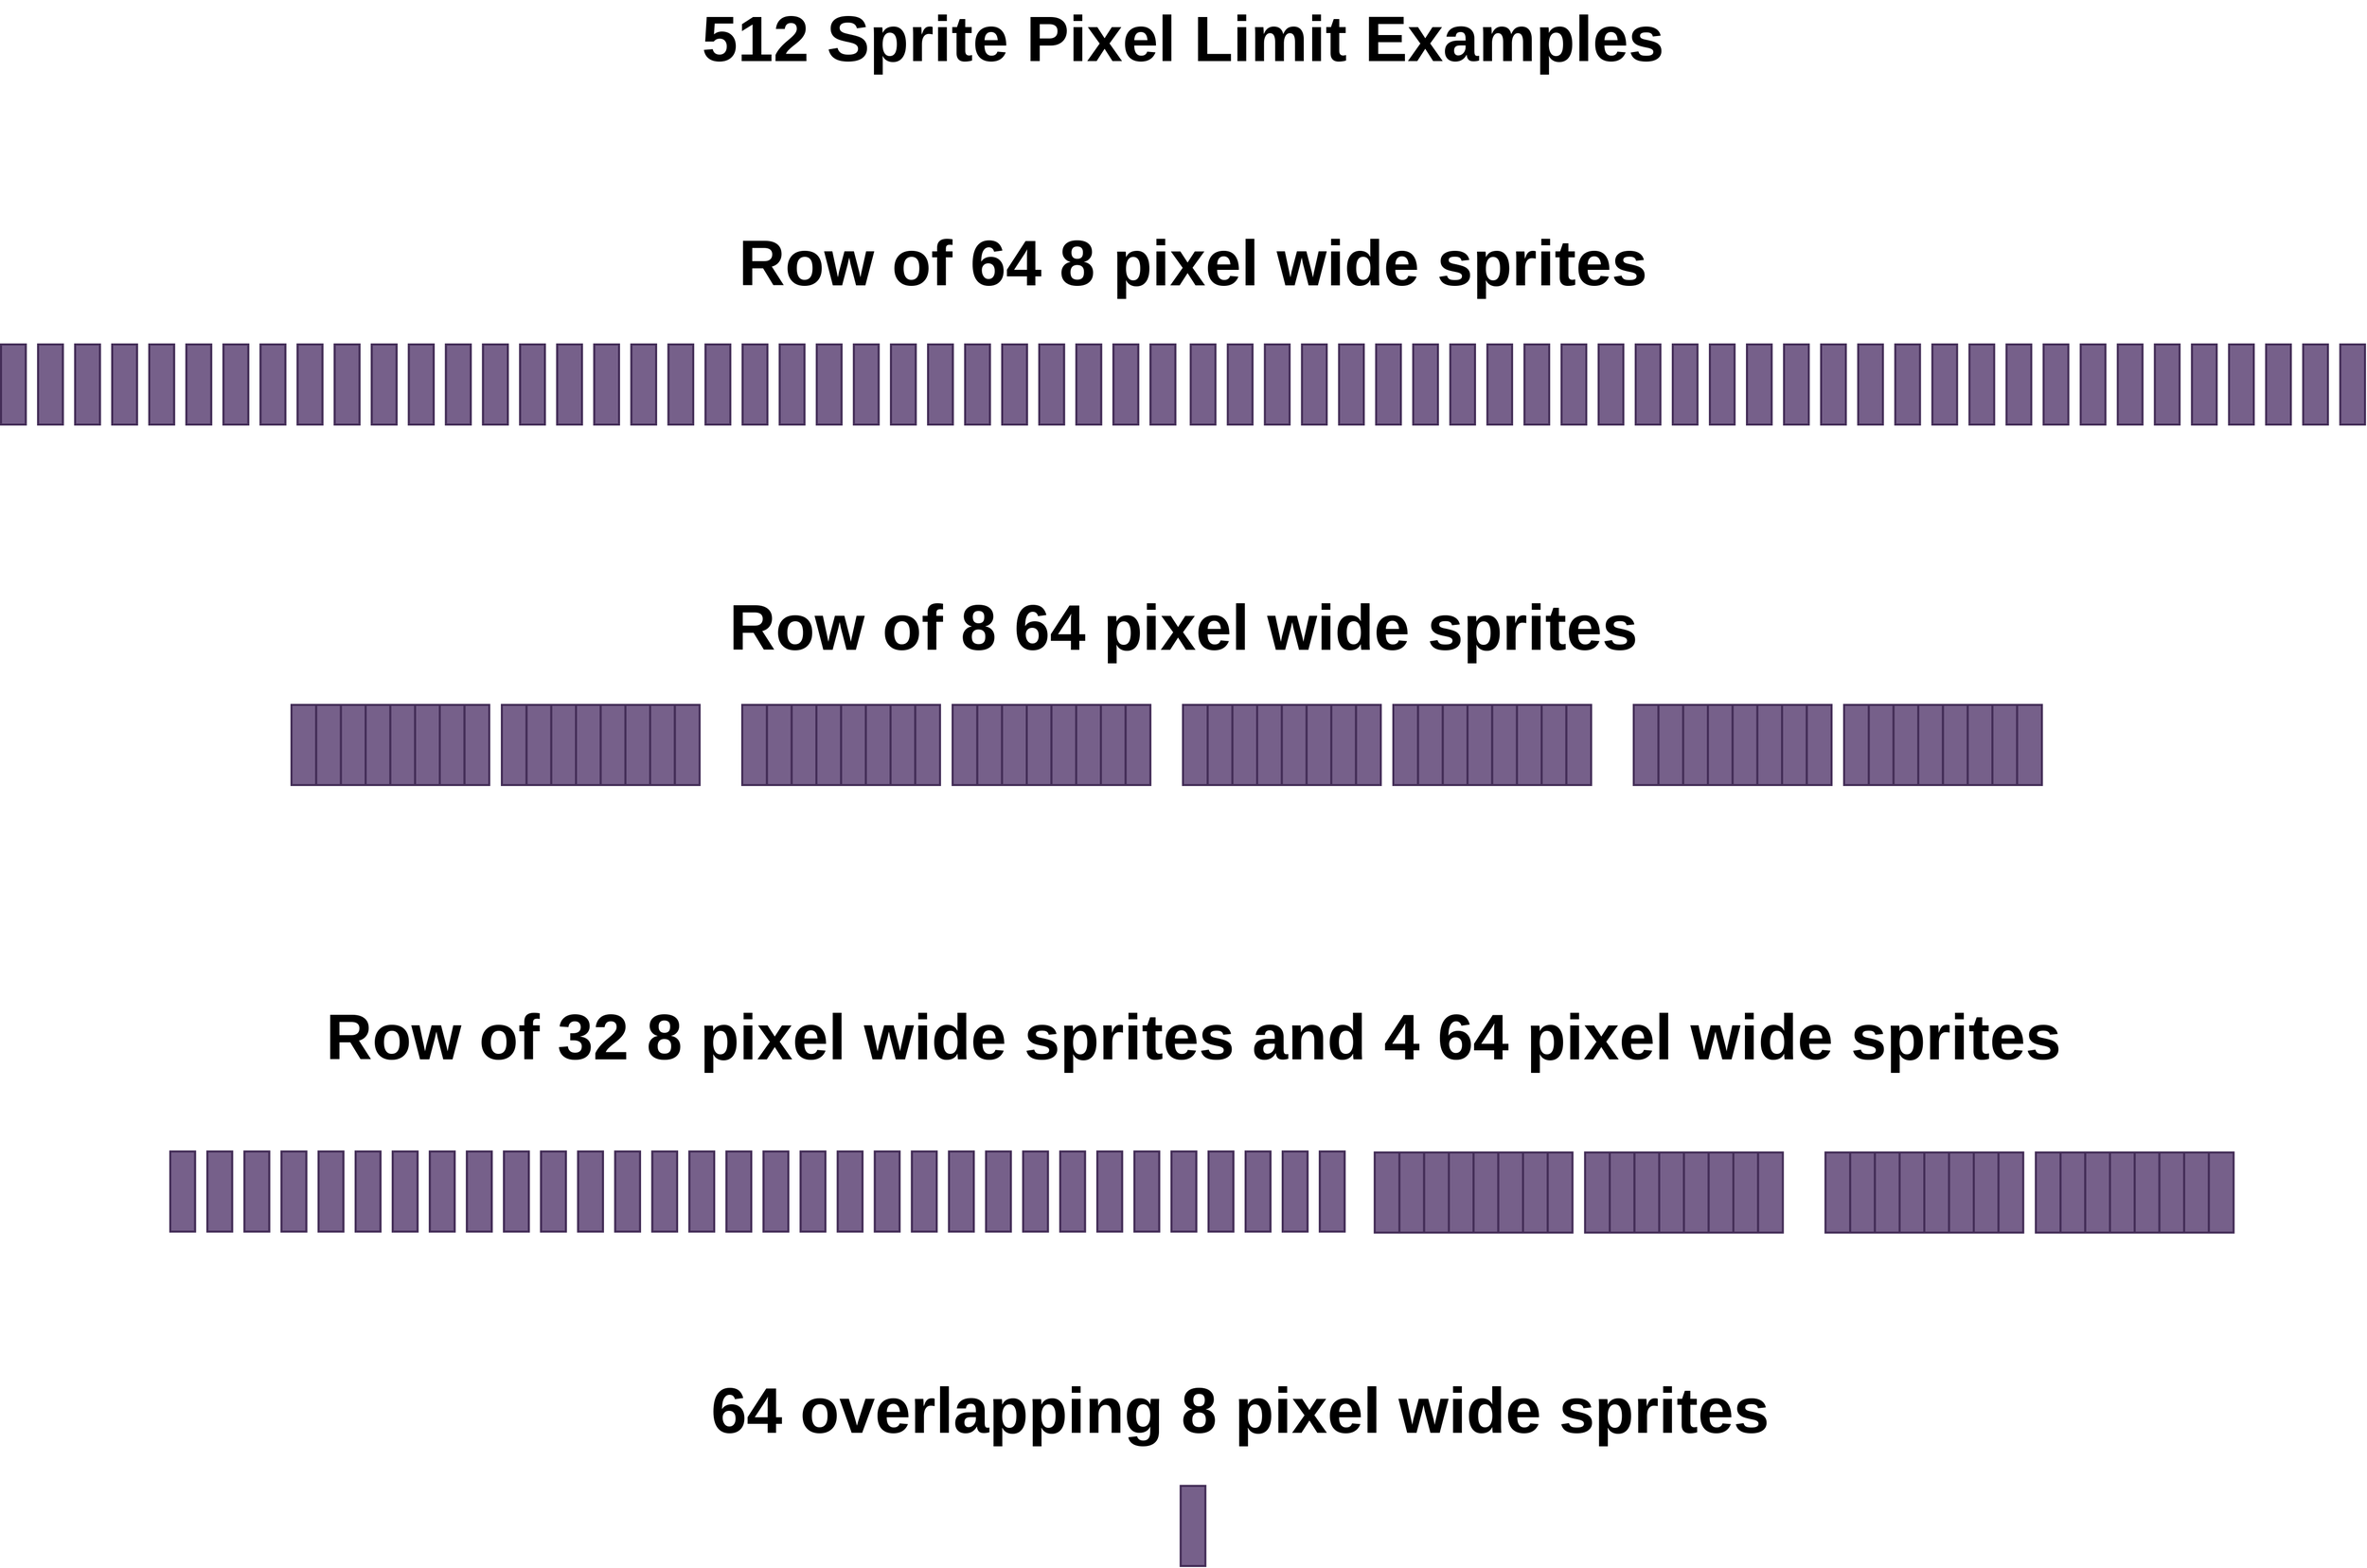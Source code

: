 <mxfile version="19.0.3" type="device"><diagram id="65EbPxpOdbQfF905UOGs" name="Page-1"><mxGraphModel dx="5002" dy="3664" grid="1" gridSize="10" guides="1" tooltips="1" connect="1" arrows="1" fold="1" page="1" pageScale="1" pageWidth="850" pageHeight="1100" math="0" shadow="0"><root><mxCell id="0"/><mxCell id="1" parent="0"/><mxCell id="ayUhBIg5P_RGVG-5YnH0-167" value="512 Sprite Pixel Limit Examples" style="text;html=1;strokeColor=none;fillColor=none;align=center;verticalAlign=middle;whiteSpace=wrap;rounded=0;fontSize=64;fontStyle=1" parent="1" vertex="1"><mxGeometry x="140" y="-710" width="1580" height="30" as="geometry"/></mxCell><mxCell id="ayUhBIg5P_RGVG-5YnH0-168" value="Row of 64 8 pixel wide sprites" style="text;html=1;strokeColor=none;fillColor=none;align=center;verticalAlign=middle;whiteSpace=wrap;rounded=0;fontSize=64;fontStyle=1" parent="1" vertex="1"><mxGeometry x="30" y="-486" width="1820" height="30" as="geometry"/></mxCell><mxCell id="ayUhBIg5P_RGVG-5YnH0-132" value="" style="rounded=0;whiteSpace=wrap;html=1;fillColor=#76608a;strokeColor=#432D57;strokeWidth=2;container=0;fontColor=#ffffff;" parent="1" vertex="1"><mxGeometry x="937.712" y="-390" width="24.68" height="80" as="geometry"/></mxCell><mxCell id="ayUhBIg5P_RGVG-5YnH0-133" value="" style="rounded=0;whiteSpace=wrap;html=1;fillColor=#76608a;strokeColor=#432D57;strokeWidth=2;container=0;fontColor=#ffffff;" parent="1" vertex="1"><mxGeometry x="974.732" y="-390" width="24.68" height="80" as="geometry"/></mxCell><mxCell id="ayUhBIg5P_RGVG-5YnH0-134" value="" style="rounded=0;whiteSpace=wrap;html=1;fillColor=#76608a;strokeColor=#432D57;strokeWidth=2;container=0;fontColor=#ffffff;" parent="1" vertex="1"><mxGeometry x="1011.752" y="-390" width="24.68" height="80" as="geometry"/></mxCell><mxCell id="ayUhBIg5P_RGVG-5YnH0-135" value="" style="rounded=0;whiteSpace=wrap;html=1;fillColor=#76608a;strokeColor=#432D57;strokeWidth=2;container=0;fontColor=#ffffff;" parent="1" vertex="1"><mxGeometry x="1048.771" y="-390" width="24.68" height="80" as="geometry"/></mxCell><mxCell id="ayUhBIg5P_RGVG-5YnH0-136" value="" style="rounded=0;whiteSpace=wrap;html=1;fillColor=#76608a;strokeColor=#432D57;strokeWidth=2;container=0;fontColor=#ffffff;" parent="1" vertex="1"><mxGeometry x="1085.791" y="-390" width="24.68" height="80" as="geometry"/></mxCell><mxCell id="ayUhBIg5P_RGVG-5YnH0-137" value="" style="rounded=0;whiteSpace=wrap;html=1;fillColor=#76608a;strokeColor=#432D57;strokeWidth=2;container=0;fontColor=#ffffff;" parent="1" vertex="1"><mxGeometry x="1122.81" y="-390" width="24.68" height="80" as="geometry"/></mxCell><mxCell id="ayUhBIg5P_RGVG-5YnH0-138" value="" style="rounded=0;whiteSpace=wrap;html=1;fillColor=#76608a;strokeColor=#432D57;strokeWidth=2;container=0;fontColor=#ffffff;" parent="1" vertex="1"><mxGeometry x="1159.83" y="-390" width="24.68" height="80" as="geometry"/></mxCell><mxCell id="ayUhBIg5P_RGVG-5YnH0-139" value="" style="rounded=0;whiteSpace=wrap;html=1;fillColor=#76608a;strokeColor=#432D57;strokeWidth=2;container=0;fontColor=#ffffff;" parent="1" vertex="1"><mxGeometry x="1196.85" y="-390" width="24.68" height="80" as="geometry"/></mxCell><mxCell id="ayUhBIg5P_RGVG-5YnH0-140" value="" style="rounded=0;whiteSpace=wrap;html=1;fillColor=#76608a;strokeColor=#432D57;strokeWidth=2;container=0;fontColor=#ffffff;" parent="1" vertex="1"><mxGeometry x="1233.869" y="-390" width="24.68" height="80" as="geometry"/></mxCell><mxCell id="ayUhBIg5P_RGVG-5YnH0-141" value="" style="rounded=0;whiteSpace=wrap;html=1;fillColor=#76608a;strokeColor=#432D57;strokeWidth=2;container=0;fontColor=#ffffff;" parent="1" vertex="1"><mxGeometry x="1270.889" y="-390" width="24.68" height="80" as="geometry"/></mxCell><mxCell id="ayUhBIg5P_RGVG-5YnH0-142" value="" style="rounded=0;whiteSpace=wrap;html=1;fillColor=#76608a;strokeColor=#432D57;strokeWidth=2;container=0;fontColor=#ffffff;" parent="1" vertex="1"><mxGeometry x="1307.908" y="-390" width="24.68" height="80" as="geometry"/></mxCell><mxCell id="ayUhBIg5P_RGVG-5YnH0-143" value="" style="rounded=0;whiteSpace=wrap;html=1;fillColor=#76608a;strokeColor=#432D57;strokeWidth=2;container=0;fontColor=#ffffff;" parent="1" vertex="1"><mxGeometry x="1344.928" y="-390" width="24.68" height="80" as="geometry"/></mxCell><mxCell id="ayUhBIg5P_RGVG-5YnH0-144" value="" style="rounded=0;whiteSpace=wrap;html=1;fillColor=#76608a;strokeColor=#432D57;strokeWidth=2;container=0;fontColor=#ffffff;" parent="1" vertex="1"><mxGeometry x="1381.948" y="-390" width="24.68" height="80" as="geometry"/></mxCell><mxCell id="ayUhBIg5P_RGVG-5YnH0-145" value="" style="rounded=0;whiteSpace=wrap;html=1;fillColor=#76608a;strokeColor=#432D57;strokeWidth=2;fontColor=#ffffff;container=0;" parent="1" vertex="1"><mxGeometry x="1418.967" y="-390" width="24.68" height="80" as="geometry"/></mxCell><mxCell id="ayUhBIg5P_RGVG-5YnH0-146" value="" style="rounded=0;whiteSpace=wrap;html=1;fillColor=#76608a;strokeColor=#432D57;strokeWidth=2;fontColor=#ffffff;container=0;" parent="1" vertex="1"><mxGeometry x="1455.987" y="-390" width="24.68" height="80" as="geometry"/></mxCell><mxCell id="ayUhBIg5P_RGVG-5YnH0-147" value="" style="rounded=0;whiteSpace=wrap;html=1;fillColor=#76608a;strokeColor=#432D57;strokeWidth=2;fontColor=#ffffff;container=0;" parent="1" vertex="1"><mxGeometry x="1493.007" y="-390" width="24.68" height="80" as="geometry"/></mxCell><mxCell id="ayUhBIg5P_RGVG-5YnH0-148" value="" style="rounded=0;whiteSpace=wrap;html=1;fillColor=#76608a;strokeColor=#432D57;strokeWidth=2;fontColor=#ffffff;container=0;" parent="1" vertex="1"><mxGeometry x="1530.026" y="-390" width="24.68" height="80" as="geometry"/></mxCell><mxCell id="ayUhBIg5P_RGVG-5YnH0-149" value="" style="rounded=0;whiteSpace=wrap;html=1;fillColor=#76608a;strokeColor=#432D57;strokeWidth=2;fontColor=#ffffff;container=0;" parent="1" vertex="1"><mxGeometry x="1567.046" y="-390" width="24.68" height="80" as="geometry"/></mxCell><mxCell id="ayUhBIg5P_RGVG-5YnH0-150" value="" style="rounded=0;whiteSpace=wrap;html=1;fillColor=#76608a;strokeColor=#432D57;strokeWidth=2;fontColor=#ffffff;container=0;" parent="1" vertex="1"><mxGeometry x="1604.065" y="-390" width="24.68" height="80" as="geometry"/></mxCell><mxCell id="ayUhBIg5P_RGVG-5YnH0-151" value="" style="rounded=0;whiteSpace=wrap;html=1;fillColor=#76608a;strokeColor=#432D57;strokeWidth=2;fontColor=#ffffff;container=0;" parent="1" vertex="1"><mxGeometry x="1641.085" y="-390" width="24.68" height="80" as="geometry"/></mxCell><mxCell id="ayUhBIg5P_RGVG-5YnH0-152" value="" style="rounded=0;whiteSpace=wrap;html=1;fillColor=#76608a;strokeColor=#432D57;strokeWidth=2;fontColor=#ffffff;container=0;" parent="1" vertex="1"><mxGeometry x="1678.105" y="-390" width="24.68" height="80" as="geometry"/></mxCell><mxCell id="ayUhBIg5P_RGVG-5YnH0-153" value="" style="rounded=0;whiteSpace=wrap;html=1;fillColor=#76608a;strokeColor=#432D57;strokeWidth=2;fontColor=#ffffff;container=0;" parent="1" vertex="1"><mxGeometry x="1715.124" y="-390" width="24.68" height="80" as="geometry"/></mxCell><mxCell id="ayUhBIg5P_RGVG-5YnH0-154" value="" style="rounded=0;whiteSpace=wrap;html=1;fillColor=#76608a;strokeColor=#432D57;strokeWidth=2;fontColor=#ffffff;container=0;" parent="1" vertex="1"><mxGeometry x="1752.144" y="-390" width="24.68" height="80" as="geometry"/></mxCell><mxCell id="ayUhBIg5P_RGVG-5YnH0-155" value="" style="rounded=0;whiteSpace=wrap;html=1;fillColor=#76608a;strokeColor=#432D57;strokeWidth=2;fontColor=#ffffff;container=0;" parent="1" vertex="1"><mxGeometry x="1789.163" y="-390" width="24.68" height="80" as="geometry"/></mxCell><mxCell id="ayUhBIg5P_RGVG-5YnH0-156" value="" style="rounded=0;whiteSpace=wrap;html=1;fillColor=#76608a;strokeColor=#432D57;strokeWidth=2;fontColor=#ffffff;container=0;" parent="1" vertex="1"><mxGeometry x="1826.183" y="-390" width="24.68" height="80" as="geometry"/></mxCell><mxCell id="ayUhBIg5P_RGVG-5YnH0-157" value="" style="rounded=0;whiteSpace=wrap;html=1;fillColor=#76608a;strokeColor=#432D57;strokeWidth=2;fontColor=#ffffff;container=0;" parent="1" vertex="1"><mxGeometry x="1863.203" y="-390" width="24.68" height="80" as="geometry"/></mxCell><mxCell id="ayUhBIg5P_RGVG-5YnH0-158" value="" style="rounded=0;whiteSpace=wrap;html=1;fillColor=#76608a;strokeColor=#432D57;strokeWidth=2;fontColor=#ffffff;container=0;" parent="1" vertex="1"><mxGeometry x="1900.222" y="-390" width="24.68" height="80" as="geometry"/></mxCell><mxCell id="ayUhBIg5P_RGVG-5YnH0-159" value="" style="rounded=0;whiteSpace=wrap;html=1;fillColor=#76608a;strokeColor=#432D57;strokeWidth=2;fontColor=#ffffff;container=0;" parent="1" vertex="1"><mxGeometry x="1937.242" y="-390" width="24.68" height="80" as="geometry"/></mxCell><mxCell id="ayUhBIg5P_RGVG-5YnH0-160" value="" style="rounded=0;whiteSpace=wrap;html=1;fillColor=#76608a;strokeColor=#432D57;strokeWidth=2;fontColor=#ffffff;container=0;" parent="1" vertex="1"><mxGeometry x="1974.261" y="-390" width="24.68" height="80" as="geometry"/></mxCell><mxCell id="ayUhBIg5P_RGVG-5YnH0-161" value="" style="rounded=0;whiteSpace=wrap;html=1;fillColor=#76608a;strokeColor=#432D57;strokeWidth=2;fontColor=#ffffff;container=0;" parent="1" vertex="1"><mxGeometry x="2011.281" y="-390" width="24.68" height="80" as="geometry"/></mxCell><mxCell id="ayUhBIg5P_RGVG-5YnH0-162" value="" style="rounded=0;whiteSpace=wrap;html=1;fillColor=#76608a;strokeColor=#432D57;strokeWidth=2;fontColor=#ffffff;container=0;" parent="1" vertex="1"><mxGeometry x="2048.301" y="-390" width="24.68" height="80" as="geometry"/></mxCell><mxCell id="ayUhBIg5P_RGVG-5YnH0-163" value="" style="rounded=0;whiteSpace=wrap;html=1;fillColor=#76608a;strokeColor=#432D57;strokeWidth=2;fontColor=#ffffff;container=0;" parent="1" vertex="1"><mxGeometry x="2085.32" y="-390" width="24.68" height="80" as="geometry"/></mxCell><mxCell id="ayUhBIg5P_RGVG-5YnH0-241" value="Row of 8 64 pixel wide sprites" style="text;html=1;strokeColor=none;fillColor=none;align=center;verticalAlign=middle;whiteSpace=wrap;rounded=0;fontSize=64;fontStyle=1" parent="1" vertex="1"><mxGeometry x="-30.43" y="-122" width="1920.86" height="30" as="geometry"/></mxCell><mxCell id="ayUhBIg5P_RGVG-5YnH0-242" value="" style="group" parent="1" vertex="1" connectable="0"><mxGeometry x="40" y="-30" width="1747.44" height="80" as="geometry"/></mxCell><mxCell id="ayUhBIg5P_RGVG-5YnH0-205" value="" style="group" parent="ayUhBIg5P_RGVG-5YnH0-242" vertex="1" connectable="0"><mxGeometry x="890" width="197.44" height="80" as="geometry"/></mxCell><mxCell id="ayUhBIg5P_RGVG-5YnH0-206" value="" style="rounded=0;whiteSpace=wrap;html=1;fillColor=#76608a;strokeColor=#432D57;strokeWidth=2;container=0;fontColor=#ffffff;" parent="ayUhBIg5P_RGVG-5YnH0-205" vertex="1"><mxGeometry width="24.68" height="80" as="geometry"/></mxCell><mxCell id="ayUhBIg5P_RGVG-5YnH0-207" value="" style="rounded=0;whiteSpace=wrap;html=1;fillColor=#76608a;strokeColor=#432D57;strokeWidth=2;container=0;fontColor=#ffffff;" parent="ayUhBIg5P_RGVG-5YnH0-205" vertex="1"><mxGeometry x="24.68" width="24.68" height="80" as="geometry"/></mxCell><mxCell id="ayUhBIg5P_RGVG-5YnH0-208" value="" style="rounded=0;whiteSpace=wrap;html=1;fillColor=#76608a;strokeColor=#432D57;strokeWidth=2;container=0;fontColor=#ffffff;" parent="ayUhBIg5P_RGVG-5YnH0-205" vertex="1"><mxGeometry x="49.36" width="24.68" height="80" as="geometry"/></mxCell><mxCell id="ayUhBIg5P_RGVG-5YnH0-209" value="" style="rounded=0;whiteSpace=wrap;html=1;fillColor=#76608a;strokeColor=#432D57;strokeWidth=2;container=0;fontColor=#ffffff;" parent="ayUhBIg5P_RGVG-5YnH0-205" vertex="1"><mxGeometry x="74.04" width="24.68" height="80" as="geometry"/></mxCell><mxCell id="ayUhBIg5P_RGVG-5YnH0-210" value="" style="rounded=0;whiteSpace=wrap;html=1;fillColor=#76608a;strokeColor=#432D57;strokeWidth=2;container=0;fontColor=#ffffff;" parent="ayUhBIg5P_RGVG-5YnH0-205" vertex="1"><mxGeometry x="98.72" width="24.68" height="80" as="geometry"/></mxCell><mxCell id="ayUhBIg5P_RGVG-5YnH0-211" value="" style="rounded=0;whiteSpace=wrap;html=1;fillColor=#76608a;strokeColor=#432D57;strokeWidth=2;container=0;fontColor=#ffffff;" parent="ayUhBIg5P_RGVG-5YnH0-205" vertex="1"><mxGeometry x="123.4" width="24.68" height="80" as="geometry"/></mxCell><mxCell id="ayUhBIg5P_RGVG-5YnH0-212" value="" style="rounded=0;whiteSpace=wrap;html=1;fillColor=#76608a;strokeColor=#432D57;strokeWidth=2;container=0;fontColor=#ffffff;" parent="ayUhBIg5P_RGVG-5YnH0-205" vertex="1"><mxGeometry x="148.08" width="24.68" height="80" as="geometry"/></mxCell><mxCell id="ayUhBIg5P_RGVG-5YnH0-213" value="" style="rounded=0;whiteSpace=wrap;html=1;fillColor=#76608a;strokeColor=#432D57;strokeWidth=2;container=0;fontColor=#ffffff;" parent="ayUhBIg5P_RGVG-5YnH0-205" vertex="1"><mxGeometry x="172.76" width="24.68" height="80" as="geometry"/></mxCell><mxCell id="ayUhBIg5P_RGVG-5YnH0-214" value="" style="group" parent="ayUhBIg5P_RGVG-5YnH0-242" vertex="1" connectable="0"><mxGeometry x="1100" width="197.44" height="80" as="geometry"/></mxCell><mxCell id="ayUhBIg5P_RGVG-5YnH0-215" value="" style="rounded=0;whiteSpace=wrap;html=1;fillColor=#76608a;strokeColor=#432D57;strokeWidth=2;container=0;fontColor=#ffffff;" parent="ayUhBIg5P_RGVG-5YnH0-214" vertex="1"><mxGeometry width="24.68" height="80" as="geometry"/></mxCell><mxCell id="ayUhBIg5P_RGVG-5YnH0-216" value="" style="rounded=0;whiteSpace=wrap;html=1;fillColor=#76608a;strokeColor=#432D57;strokeWidth=2;container=0;fontColor=#ffffff;" parent="ayUhBIg5P_RGVG-5YnH0-214" vertex="1"><mxGeometry x="24.68" width="24.68" height="80" as="geometry"/></mxCell><mxCell id="ayUhBIg5P_RGVG-5YnH0-217" value="" style="rounded=0;whiteSpace=wrap;html=1;fillColor=#76608a;strokeColor=#432D57;strokeWidth=2;container=0;fontColor=#ffffff;" parent="ayUhBIg5P_RGVG-5YnH0-214" vertex="1"><mxGeometry x="49.36" width="24.68" height="80" as="geometry"/></mxCell><mxCell id="ayUhBIg5P_RGVG-5YnH0-218" value="" style="rounded=0;whiteSpace=wrap;html=1;fillColor=#76608a;strokeColor=#432D57;strokeWidth=2;container=0;fontColor=#ffffff;" parent="ayUhBIg5P_RGVG-5YnH0-214" vertex="1"><mxGeometry x="74.04" width="24.68" height="80" as="geometry"/></mxCell><mxCell id="ayUhBIg5P_RGVG-5YnH0-219" value="" style="rounded=0;whiteSpace=wrap;html=1;fillColor=#76608a;strokeColor=#432D57;strokeWidth=2;container=0;fontColor=#ffffff;" parent="ayUhBIg5P_RGVG-5YnH0-214" vertex="1"><mxGeometry x="98.72" width="24.68" height="80" as="geometry"/></mxCell><mxCell id="ayUhBIg5P_RGVG-5YnH0-220" value="" style="rounded=0;whiteSpace=wrap;html=1;fillColor=#76608a;strokeColor=#432D57;strokeWidth=2;container=0;fontColor=#ffffff;" parent="ayUhBIg5P_RGVG-5YnH0-214" vertex="1"><mxGeometry x="123.4" width="24.68" height="80" as="geometry"/></mxCell><mxCell id="ayUhBIg5P_RGVG-5YnH0-221" value="" style="rounded=0;whiteSpace=wrap;html=1;fillColor=#76608a;strokeColor=#432D57;strokeWidth=2;container=0;fontColor=#ffffff;" parent="ayUhBIg5P_RGVG-5YnH0-214" vertex="1"><mxGeometry x="148.08" width="24.68" height="80" as="geometry"/></mxCell><mxCell id="ayUhBIg5P_RGVG-5YnH0-222" value="" style="rounded=0;whiteSpace=wrap;html=1;fillColor=#76608a;strokeColor=#432D57;strokeWidth=2;container=0;fontColor=#ffffff;" parent="ayUhBIg5P_RGVG-5YnH0-214" vertex="1"><mxGeometry x="172.76" width="24.68" height="80" as="geometry"/></mxCell><mxCell id="ayUhBIg5P_RGVG-5YnH0-223" value="" style="group" parent="ayUhBIg5P_RGVG-5YnH0-242" vertex="1" connectable="0"><mxGeometry x="1340" width="197.44" height="80" as="geometry"/></mxCell><mxCell id="ayUhBIg5P_RGVG-5YnH0-224" value="" style="rounded=0;whiteSpace=wrap;html=1;fillColor=#76608a;strokeColor=#432D57;strokeWidth=2;container=0;fontColor=#ffffff;" parent="ayUhBIg5P_RGVG-5YnH0-223" vertex="1"><mxGeometry width="24.68" height="80" as="geometry"/></mxCell><mxCell id="ayUhBIg5P_RGVG-5YnH0-225" value="" style="rounded=0;whiteSpace=wrap;html=1;fillColor=#76608a;strokeColor=#432D57;strokeWidth=2;container=0;fontColor=#ffffff;" parent="ayUhBIg5P_RGVG-5YnH0-223" vertex="1"><mxGeometry x="24.68" width="24.68" height="80" as="geometry"/></mxCell><mxCell id="ayUhBIg5P_RGVG-5YnH0-226" value="" style="rounded=0;whiteSpace=wrap;html=1;fillColor=#76608a;strokeColor=#432D57;strokeWidth=2;container=0;fontColor=#ffffff;" parent="ayUhBIg5P_RGVG-5YnH0-223" vertex="1"><mxGeometry x="49.36" width="24.68" height="80" as="geometry"/></mxCell><mxCell id="ayUhBIg5P_RGVG-5YnH0-227" value="" style="rounded=0;whiteSpace=wrap;html=1;fillColor=#76608a;strokeColor=#432D57;strokeWidth=2;container=0;fontColor=#ffffff;" parent="ayUhBIg5P_RGVG-5YnH0-223" vertex="1"><mxGeometry x="74.04" width="24.68" height="80" as="geometry"/></mxCell><mxCell id="ayUhBIg5P_RGVG-5YnH0-228" value="" style="rounded=0;whiteSpace=wrap;html=1;fillColor=#76608a;strokeColor=#432D57;strokeWidth=2;container=0;fontColor=#ffffff;" parent="ayUhBIg5P_RGVG-5YnH0-223" vertex="1"><mxGeometry x="98.72" width="24.68" height="80" as="geometry"/></mxCell><mxCell id="ayUhBIg5P_RGVG-5YnH0-229" value="" style="rounded=0;whiteSpace=wrap;html=1;fillColor=#76608a;strokeColor=#432D57;strokeWidth=2;container=0;fontColor=#ffffff;" parent="ayUhBIg5P_RGVG-5YnH0-223" vertex="1"><mxGeometry x="123.4" width="24.68" height="80" as="geometry"/></mxCell><mxCell id="ayUhBIg5P_RGVG-5YnH0-230" value="" style="rounded=0;whiteSpace=wrap;html=1;fillColor=#76608a;strokeColor=#432D57;strokeWidth=2;container=0;fontColor=#ffffff;" parent="ayUhBIg5P_RGVG-5YnH0-223" vertex="1"><mxGeometry x="148.08" width="24.68" height="80" as="geometry"/></mxCell><mxCell id="ayUhBIg5P_RGVG-5YnH0-231" value="" style="rounded=0;whiteSpace=wrap;html=1;fillColor=#76608a;strokeColor=#432D57;strokeWidth=2;container=0;fontColor=#ffffff;" parent="ayUhBIg5P_RGVG-5YnH0-223" vertex="1"><mxGeometry x="172.76" width="24.68" height="80" as="geometry"/></mxCell><mxCell id="ayUhBIg5P_RGVG-5YnH0-232" value="" style="group" parent="ayUhBIg5P_RGVG-5YnH0-242" vertex="1" connectable="0"><mxGeometry x="1550" width="197.44" height="80" as="geometry"/></mxCell><mxCell id="ayUhBIg5P_RGVG-5YnH0-233" value="" style="rounded=0;whiteSpace=wrap;html=1;fillColor=#76608a;strokeColor=#432D57;strokeWidth=2;container=0;fontColor=#ffffff;" parent="ayUhBIg5P_RGVG-5YnH0-232" vertex="1"><mxGeometry width="24.68" height="80" as="geometry"/></mxCell><mxCell id="ayUhBIg5P_RGVG-5YnH0-234" value="" style="rounded=0;whiteSpace=wrap;html=1;fillColor=#76608a;strokeColor=#432D57;strokeWidth=2;container=0;fontColor=#ffffff;" parent="ayUhBIg5P_RGVG-5YnH0-232" vertex="1"><mxGeometry x="24.68" width="24.68" height="80" as="geometry"/></mxCell><mxCell id="ayUhBIg5P_RGVG-5YnH0-235" value="" style="rounded=0;whiteSpace=wrap;html=1;fillColor=#76608a;strokeColor=#432D57;strokeWidth=2;container=0;fontColor=#ffffff;" parent="ayUhBIg5P_RGVG-5YnH0-232" vertex="1"><mxGeometry x="49.36" width="24.68" height="80" as="geometry"/></mxCell><mxCell id="ayUhBIg5P_RGVG-5YnH0-236" value="" style="rounded=0;whiteSpace=wrap;html=1;fillColor=#76608a;strokeColor=#432D57;strokeWidth=2;container=0;fontColor=#ffffff;" parent="ayUhBIg5P_RGVG-5YnH0-232" vertex="1"><mxGeometry x="74.04" width="24.68" height="80" as="geometry"/></mxCell><mxCell id="ayUhBIg5P_RGVG-5YnH0-237" value="" style="rounded=0;whiteSpace=wrap;html=1;fillColor=#76608a;strokeColor=#432D57;strokeWidth=2;container=0;fontColor=#ffffff;" parent="ayUhBIg5P_RGVG-5YnH0-232" vertex="1"><mxGeometry x="98.72" width="24.68" height="80" as="geometry"/></mxCell><mxCell id="ayUhBIg5P_RGVG-5YnH0-238" value="" style="rounded=0;whiteSpace=wrap;html=1;fillColor=#76608a;strokeColor=#432D57;strokeWidth=2;container=0;fontColor=#ffffff;" parent="ayUhBIg5P_RGVG-5YnH0-232" vertex="1"><mxGeometry x="123.4" width="24.68" height="80" as="geometry"/></mxCell><mxCell id="ayUhBIg5P_RGVG-5YnH0-239" value="" style="rounded=0;whiteSpace=wrap;html=1;fillColor=#76608a;strokeColor=#432D57;strokeWidth=2;container=0;fontColor=#ffffff;" parent="ayUhBIg5P_RGVG-5YnH0-232" vertex="1"><mxGeometry x="148.08" width="24.68" height="80" as="geometry"/></mxCell><mxCell id="ayUhBIg5P_RGVG-5YnH0-240" value="" style="rounded=0;whiteSpace=wrap;html=1;fillColor=#76608a;strokeColor=#432D57;strokeWidth=2;container=0;fontColor=#ffffff;" parent="ayUhBIg5P_RGVG-5YnH0-232" vertex="1"><mxGeometry x="172.76" width="24.68" height="80" as="geometry"/></mxCell><mxCell id="ayUhBIg5P_RGVG-5YnH0-376" value="" style="group" parent="ayUhBIg5P_RGVG-5YnH0-242" vertex="1" connectable="0"><mxGeometry width="857.44" height="80" as="geometry"/></mxCell><mxCell id="ayUhBIg5P_RGVG-5YnH0-177" value="" style="group" parent="ayUhBIg5P_RGVG-5YnH0-376" vertex="1" connectable="0"><mxGeometry width="197.44" height="80" as="geometry"/></mxCell><mxCell id="ayUhBIg5P_RGVG-5YnH0-169" value="" style="rounded=0;whiteSpace=wrap;html=1;fillColor=#76608a;strokeColor=#432D57;strokeWidth=2;container=0;fontColor=#ffffff;" parent="ayUhBIg5P_RGVG-5YnH0-177" vertex="1"><mxGeometry width="24.68" height="80" as="geometry"/></mxCell><mxCell id="ayUhBIg5P_RGVG-5YnH0-170" value="" style="rounded=0;whiteSpace=wrap;html=1;fillColor=#76608a;strokeColor=#432D57;strokeWidth=2;container=0;fontColor=#ffffff;" parent="ayUhBIg5P_RGVG-5YnH0-177" vertex="1"><mxGeometry x="24.68" width="24.68" height="80" as="geometry"/></mxCell><mxCell id="ayUhBIg5P_RGVG-5YnH0-171" value="" style="rounded=0;whiteSpace=wrap;html=1;fillColor=#76608a;strokeColor=#432D57;strokeWidth=2;container=0;fontColor=#ffffff;" parent="ayUhBIg5P_RGVG-5YnH0-177" vertex="1"><mxGeometry x="49.36" width="24.68" height="80" as="geometry"/></mxCell><mxCell id="ayUhBIg5P_RGVG-5YnH0-172" value="" style="rounded=0;whiteSpace=wrap;html=1;fillColor=#76608a;strokeColor=#432D57;strokeWidth=2;container=0;fontColor=#ffffff;" parent="ayUhBIg5P_RGVG-5YnH0-177" vertex="1"><mxGeometry x="74.04" width="24.68" height="80" as="geometry"/></mxCell><mxCell id="ayUhBIg5P_RGVG-5YnH0-173" value="" style="rounded=0;whiteSpace=wrap;html=1;fillColor=#76608a;strokeColor=#432D57;strokeWidth=2;container=0;fontColor=#ffffff;" parent="ayUhBIg5P_RGVG-5YnH0-177" vertex="1"><mxGeometry x="98.72" width="24.68" height="80" as="geometry"/></mxCell><mxCell id="ayUhBIg5P_RGVG-5YnH0-174" value="" style="rounded=0;whiteSpace=wrap;html=1;fillColor=#76608a;strokeColor=#432D57;strokeWidth=2;container=0;fontColor=#ffffff;" parent="ayUhBIg5P_RGVG-5YnH0-177" vertex="1"><mxGeometry x="123.4" width="24.68" height="80" as="geometry"/></mxCell><mxCell id="ayUhBIg5P_RGVG-5YnH0-175" value="" style="rounded=0;whiteSpace=wrap;html=1;fillColor=#76608a;strokeColor=#432D57;strokeWidth=2;container=0;fontColor=#ffffff;" parent="ayUhBIg5P_RGVG-5YnH0-177" vertex="1"><mxGeometry x="148.08" width="24.68" height="80" as="geometry"/></mxCell><mxCell id="ayUhBIg5P_RGVG-5YnH0-176" value="" style="rounded=0;whiteSpace=wrap;html=1;fillColor=#76608a;strokeColor=#432D57;strokeWidth=2;container=0;fontColor=#ffffff;" parent="ayUhBIg5P_RGVG-5YnH0-177" vertex="1"><mxGeometry x="172.76" width="24.68" height="80" as="geometry"/></mxCell><mxCell id="ayUhBIg5P_RGVG-5YnH0-178" value="" style="group" parent="ayUhBIg5P_RGVG-5YnH0-376" vertex="1" connectable="0"><mxGeometry x="210" width="197.44" height="80" as="geometry"/></mxCell><mxCell id="ayUhBIg5P_RGVG-5YnH0-179" value="" style="rounded=0;whiteSpace=wrap;html=1;fillColor=#76608a;strokeColor=#432D57;strokeWidth=2;container=0;fontColor=#ffffff;" parent="ayUhBIg5P_RGVG-5YnH0-178" vertex="1"><mxGeometry width="24.68" height="80" as="geometry"/></mxCell><mxCell id="ayUhBIg5P_RGVG-5YnH0-180" value="" style="rounded=0;whiteSpace=wrap;html=1;fillColor=#76608a;strokeColor=#432D57;strokeWidth=2;container=0;fontColor=#ffffff;" parent="ayUhBIg5P_RGVG-5YnH0-178" vertex="1"><mxGeometry x="24.68" width="24.68" height="80" as="geometry"/></mxCell><mxCell id="ayUhBIg5P_RGVG-5YnH0-181" value="" style="rounded=0;whiteSpace=wrap;html=1;fillColor=#76608a;strokeColor=#432D57;strokeWidth=2;container=0;fontColor=#ffffff;" parent="ayUhBIg5P_RGVG-5YnH0-178" vertex="1"><mxGeometry x="49.36" width="24.68" height="80" as="geometry"/></mxCell><mxCell id="ayUhBIg5P_RGVG-5YnH0-182" value="" style="rounded=0;whiteSpace=wrap;html=1;fillColor=#76608a;strokeColor=#432D57;strokeWidth=2;container=0;fontColor=#ffffff;" parent="ayUhBIg5P_RGVG-5YnH0-178" vertex="1"><mxGeometry x="74.04" width="24.68" height="80" as="geometry"/></mxCell><mxCell id="ayUhBIg5P_RGVG-5YnH0-183" value="" style="rounded=0;whiteSpace=wrap;html=1;fillColor=#76608a;strokeColor=#432D57;strokeWidth=2;container=0;fontColor=#ffffff;" parent="ayUhBIg5P_RGVG-5YnH0-178" vertex="1"><mxGeometry x="98.72" width="24.68" height="80" as="geometry"/></mxCell><mxCell id="ayUhBIg5P_RGVG-5YnH0-184" value="" style="rounded=0;whiteSpace=wrap;html=1;fillColor=#76608a;strokeColor=#432D57;strokeWidth=2;container=0;fontColor=#ffffff;" parent="ayUhBIg5P_RGVG-5YnH0-178" vertex="1"><mxGeometry x="123.4" width="24.68" height="80" as="geometry"/></mxCell><mxCell id="ayUhBIg5P_RGVG-5YnH0-185" value="" style="rounded=0;whiteSpace=wrap;html=1;fillColor=#76608a;strokeColor=#432D57;strokeWidth=2;container=0;fontColor=#ffffff;" parent="ayUhBIg5P_RGVG-5YnH0-178" vertex="1"><mxGeometry x="148.08" width="24.68" height="80" as="geometry"/></mxCell><mxCell id="ayUhBIg5P_RGVG-5YnH0-186" value="" style="rounded=0;whiteSpace=wrap;html=1;fillColor=#76608a;strokeColor=#432D57;strokeWidth=2;container=0;fontColor=#ffffff;" parent="ayUhBIg5P_RGVG-5YnH0-178" vertex="1"><mxGeometry x="172.76" width="24.68" height="80" as="geometry"/></mxCell><mxCell id="ayUhBIg5P_RGVG-5YnH0-187" value="" style="group" parent="ayUhBIg5P_RGVG-5YnH0-376" vertex="1" connectable="0"><mxGeometry x="450" width="197.44" height="80" as="geometry"/></mxCell><mxCell id="ayUhBIg5P_RGVG-5YnH0-188" value="" style="rounded=0;whiteSpace=wrap;html=1;fillColor=#76608a;strokeColor=#432D57;strokeWidth=2;container=0;fontColor=#ffffff;" parent="ayUhBIg5P_RGVG-5YnH0-187" vertex="1"><mxGeometry width="24.68" height="80" as="geometry"/></mxCell><mxCell id="ayUhBIg5P_RGVG-5YnH0-189" value="" style="rounded=0;whiteSpace=wrap;html=1;fillColor=#76608a;strokeColor=#432D57;strokeWidth=2;container=0;fontColor=#ffffff;" parent="ayUhBIg5P_RGVG-5YnH0-187" vertex="1"><mxGeometry x="24.68" width="24.68" height="80" as="geometry"/></mxCell><mxCell id="ayUhBIg5P_RGVG-5YnH0-190" value="" style="rounded=0;whiteSpace=wrap;html=1;fillColor=#76608a;strokeColor=#432D57;strokeWidth=2;container=0;fontColor=#ffffff;" parent="ayUhBIg5P_RGVG-5YnH0-187" vertex="1"><mxGeometry x="49.36" width="24.68" height="80" as="geometry"/></mxCell><mxCell id="ayUhBIg5P_RGVG-5YnH0-191" value="" style="rounded=0;whiteSpace=wrap;html=1;fillColor=#76608a;strokeColor=#432D57;strokeWidth=2;container=0;fontColor=#ffffff;" parent="ayUhBIg5P_RGVG-5YnH0-187" vertex="1"><mxGeometry x="74.04" width="24.68" height="80" as="geometry"/></mxCell><mxCell id="ayUhBIg5P_RGVG-5YnH0-192" value="" style="rounded=0;whiteSpace=wrap;html=1;fillColor=#76608a;strokeColor=#432D57;strokeWidth=2;container=0;fontColor=#ffffff;" parent="ayUhBIg5P_RGVG-5YnH0-187" vertex="1"><mxGeometry x="98.72" width="24.68" height="80" as="geometry"/></mxCell><mxCell id="ayUhBIg5P_RGVG-5YnH0-193" value="" style="rounded=0;whiteSpace=wrap;html=1;fillColor=#76608a;strokeColor=#432D57;strokeWidth=2;container=0;fontColor=#ffffff;" parent="ayUhBIg5P_RGVG-5YnH0-187" vertex="1"><mxGeometry x="123.4" width="24.68" height="80" as="geometry"/></mxCell><mxCell id="ayUhBIg5P_RGVG-5YnH0-194" value="" style="rounded=0;whiteSpace=wrap;html=1;fillColor=#76608a;strokeColor=#432D57;strokeWidth=2;container=0;fontColor=#ffffff;" parent="ayUhBIg5P_RGVG-5YnH0-187" vertex="1"><mxGeometry x="148.08" width="24.68" height="80" as="geometry"/></mxCell><mxCell id="ayUhBIg5P_RGVG-5YnH0-195" value="" style="rounded=0;whiteSpace=wrap;html=1;fillColor=#76608a;strokeColor=#432D57;strokeWidth=2;container=0;fontColor=#ffffff;" parent="ayUhBIg5P_RGVG-5YnH0-187" vertex="1"><mxGeometry x="172.76" width="24.68" height="80" as="geometry"/></mxCell><mxCell id="ayUhBIg5P_RGVG-5YnH0-196" value="" style="group" parent="ayUhBIg5P_RGVG-5YnH0-376" vertex="1" connectable="0"><mxGeometry x="660" width="197.44" height="80" as="geometry"/></mxCell><mxCell id="ayUhBIg5P_RGVG-5YnH0-197" value="" style="rounded=0;whiteSpace=wrap;html=1;fillColor=#76608a;strokeColor=#432D57;strokeWidth=2;container=0;fontColor=#ffffff;" parent="ayUhBIg5P_RGVG-5YnH0-196" vertex="1"><mxGeometry width="24.68" height="80" as="geometry"/></mxCell><mxCell id="ayUhBIg5P_RGVG-5YnH0-198" value="" style="rounded=0;whiteSpace=wrap;html=1;fillColor=#76608a;strokeColor=#432D57;strokeWidth=2;container=0;fontColor=#ffffff;" parent="ayUhBIg5P_RGVG-5YnH0-196" vertex="1"><mxGeometry x="24.68" width="24.68" height="80" as="geometry"/></mxCell><mxCell id="ayUhBIg5P_RGVG-5YnH0-199" value="" style="rounded=0;whiteSpace=wrap;html=1;fillColor=#76608a;strokeColor=#432D57;strokeWidth=2;container=0;fontColor=#ffffff;" parent="ayUhBIg5P_RGVG-5YnH0-196" vertex="1"><mxGeometry x="49.36" width="24.68" height="80" as="geometry"/></mxCell><mxCell id="ayUhBIg5P_RGVG-5YnH0-200" value="" style="rounded=0;whiteSpace=wrap;html=1;fillColor=#76608a;strokeColor=#432D57;strokeWidth=2;container=0;fontColor=#ffffff;" parent="ayUhBIg5P_RGVG-5YnH0-196" vertex="1"><mxGeometry x="74.04" width="24.68" height="80" as="geometry"/></mxCell><mxCell id="ayUhBIg5P_RGVG-5YnH0-201" value="" style="rounded=0;whiteSpace=wrap;html=1;fillColor=#76608a;strokeColor=#432D57;strokeWidth=2;container=0;fontColor=#ffffff;" parent="ayUhBIg5P_RGVG-5YnH0-196" vertex="1"><mxGeometry x="98.72" width="24.68" height="80" as="geometry"/></mxCell><mxCell id="ayUhBIg5P_RGVG-5YnH0-202" value="" style="rounded=0;whiteSpace=wrap;html=1;fillColor=#76608a;strokeColor=#432D57;strokeWidth=2;container=0;fontColor=#ffffff;" parent="ayUhBIg5P_RGVG-5YnH0-196" vertex="1"><mxGeometry x="123.4" width="24.68" height="80" as="geometry"/></mxCell><mxCell id="ayUhBIg5P_RGVG-5YnH0-203" value="" style="rounded=0;whiteSpace=wrap;html=1;fillColor=#76608a;strokeColor=#432D57;strokeWidth=2;container=0;fontColor=#ffffff;" parent="ayUhBIg5P_RGVG-5YnH0-196" vertex="1"><mxGeometry x="148.08" width="24.68" height="80" as="geometry"/></mxCell><mxCell id="ayUhBIg5P_RGVG-5YnH0-204" value="" style="rounded=0;whiteSpace=wrap;html=1;fillColor=#76608a;strokeColor=#432D57;strokeWidth=2;container=0;fontColor=#ffffff;" parent="ayUhBIg5P_RGVG-5YnH0-196" vertex="1"><mxGeometry x="172.76" width="24.68" height="80" as="geometry"/></mxCell><mxCell id="ayUhBIg5P_RGVG-5YnH0-243" value="" style="group" parent="1" vertex="1" connectable="0"><mxGeometry x="-250" y="-390" width="1172.288" height="80" as="geometry"/></mxCell><mxCell id="ayUhBIg5P_RGVG-5YnH0-1" value="" style="rounded=0;whiteSpace=wrap;html=1;fillColor=#76608a;strokeColor=#432D57;strokeWidth=2;container=0;fontColor=#ffffff;" parent="ayUhBIg5P_RGVG-5YnH0-243" vertex="1"><mxGeometry width="24.68" height="80" as="geometry"/></mxCell><mxCell id="ayUhBIg5P_RGVG-5YnH0-2" value="" style="rounded=0;whiteSpace=wrap;html=1;fillColor=#76608a;strokeColor=#432D57;strokeWidth=2;container=0;fontColor=#ffffff;" parent="ayUhBIg5P_RGVG-5YnH0-243" vertex="1"><mxGeometry x="37.02" width="24.68" height="80" as="geometry"/></mxCell><mxCell id="ayUhBIg5P_RGVG-5YnH0-3" value="" style="rounded=0;whiteSpace=wrap;html=1;fillColor=#76608a;strokeColor=#432D57;strokeWidth=2;container=0;fontColor=#ffffff;" parent="ayUhBIg5P_RGVG-5YnH0-243" vertex="1"><mxGeometry x="74.039" width="24.68" height="80" as="geometry"/></mxCell><mxCell id="ayUhBIg5P_RGVG-5YnH0-4" value="" style="rounded=0;whiteSpace=wrap;html=1;fillColor=#76608a;strokeColor=#432D57;strokeWidth=2;container=0;fontColor=#ffffff;" parent="ayUhBIg5P_RGVG-5YnH0-243" vertex="1"><mxGeometry x="111.059" width="24.68" height="80" as="geometry"/></mxCell><mxCell id="ayUhBIg5P_RGVG-5YnH0-5" value="" style="rounded=0;whiteSpace=wrap;html=1;fillColor=#76608a;strokeColor=#432D57;strokeWidth=2;container=0;fontColor=#ffffff;" parent="ayUhBIg5P_RGVG-5YnH0-243" vertex="1"><mxGeometry x="148.078" width="24.68" height="80" as="geometry"/></mxCell><mxCell id="ayUhBIg5P_RGVG-5YnH0-6" value="" style="rounded=0;whiteSpace=wrap;html=1;fillColor=#76608a;strokeColor=#432D57;strokeWidth=2;container=0;fontColor=#ffffff;" parent="ayUhBIg5P_RGVG-5YnH0-243" vertex="1"><mxGeometry x="185.098" width="24.68" height="80" as="geometry"/></mxCell><mxCell id="ayUhBIg5P_RGVG-5YnH0-7" value="" style="rounded=0;whiteSpace=wrap;html=1;fillColor=#76608a;strokeColor=#432D57;strokeWidth=2;container=0;fontColor=#ffffff;" parent="ayUhBIg5P_RGVG-5YnH0-243" vertex="1"><mxGeometry x="222.118" width="24.68" height="80" as="geometry"/></mxCell><mxCell id="ayUhBIg5P_RGVG-5YnH0-8" value="" style="rounded=0;whiteSpace=wrap;html=1;fillColor=#76608a;strokeColor=#432D57;strokeWidth=2;container=0;fontColor=#ffffff;" parent="ayUhBIg5P_RGVG-5YnH0-243" vertex="1"><mxGeometry x="259.137" width="24.68" height="80" as="geometry"/></mxCell><mxCell id="ayUhBIg5P_RGVG-5YnH0-9" value="" style="rounded=0;whiteSpace=wrap;html=1;fillColor=#76608a;strokeColor=#432D57;strokeWidth=2;container=0;fontColor=#ffffff;" parent="ayUhBIg5P_RGVG-5YnH0-243" vertex="1"><mxGeometry x="296.157" width="24.68" height="80" as="geometry"/></mxCell><mxCell id="ayUhBIg5P_RGVG-5YnH0-10" value="" style="rounded=0;whiteSpace=wrap;html=1;fillColor=#76608a;strokeColor=#432D57;strokeWidth=2;container=0;fontColor=#ffffff;" parent="ayUhBIg5P_RGVG-5YnH0-243" vertex="1"><mxGeometry x="333.176" width="24.68" height="80" as="geometry"/></mxCell><mxCell id="ayUhBIg5P_RGVG-5YnH0-11" value="" style="rounded=0;whiteSpace=wrap;html=1;fillColor=#76608a;strokeColor=#432D57;strokeWidth=2;container=0;fontColor=#ffffff;" parent="ayUhBIg5P_RGVG-5YnH0-243" vertex="1"><mxGeometry x="370.196" width="24.68" height="80" as="geometry"/></mxCell><mxCell id="ayUhBIg5P_RGVG-5YnH0-12" value="" style="rounded=0;whiteSpace=wrap;html=1;fillColor=#76608a;strokeColor=#432D57;strokeWidth=2;container=0;fontColor=#ffffff;" parent="ayUhBIg5P_RGVG-5YnH0-243" vertex="1"><mxGeometry x="407.216" width="24.68" height="80" as="geometry"/></mxCell><mxCell id="ayUhBIg5P_RGVG-5YnH0-13" value="" style="rounded=0;whiteSpace=wrap;html=1;fillColor=#76608a;strokeColor=#432D57;strokeWidth=2;container=0;fontColor=#ffffff;" parent="ayUhBIg5P_RGVG-5YnH0-243" vertex="1"><mxGeometry x="444.235" width="24.68" height="80" as="geometry"/></mxCell><mxCell id="ayUhBIg5P_RGVG-5YnH0-14" value="" style="rounded=0;whiteSpace=wrap;html=1;fillColor=#76608a;strokeColor=#432D57;strokeWidth=2;container=0;fontColor=#ffffff;" parent="ayUhBIg5P_RGVG-5YnH0-243" vertex="1"><mxGeometry x="481.255" width="24.68" height="80" as="geometry"/></mxCell><mxCell id="ayUhBIg5P_RGVG-5YnH0-15" value="" style="rounded=0;whiteSpace=wrap;html=1;fillColor=#76608a;strokeColor=#432D57;strokeWidth=2;container=0;fontColor=#ffffff;" parent="ayUhBIg5P_RGVG-5YnH0-243" vertex="1"><mxGeometry x="518.275" width="24.68" height="80" as="geometry"/></mxCell><mxCell id="ayUhBIg5P_RGVG-5YnH0-16" value="" style="rounded=0;whiteSpace=wrap;html=1;fillColor=#76608a;strokeColor=#432D57;strokeWidth=2;container=0;fontColor=#ffffff;" parent="ayUhBIg5P_RGVG-5YnH0-243" vertex="1"><mxGeometry x="555.294" width="24.68" height="80" as="geometry"/></mxCell><mxCell id="ayUhBIg5P_RGVG-5YnH0-17" value="" style="rounded=0;whiteSpace=wrap;html=1;fillColor=#76608a;strokeColor=#432D57;strokeWidth=2;container=0;fontColor=#ffffff;" parent="ayUhBIg5P_RGVG-5YnH0-243" vertex="1"><mxGeometry x="592.314" width="24.68" height="80" as="geometry"/></mxCell><mxCell id="ayUhBIg5P_RGVG-5YnH0-18" value="" style="rounded=0;whiteSpace=wrap;html=1;fillColor=#76608a;strokeColor=#432D57;strokeWidth=2;container=0;fontColor=#ffffff;" parent="ayUhBIg5P_RGVG-5YnH0-243" vertex="1"><mxGeometry x="629.333" width="24.68" height="80" as="geometry"/></mxCell><mxCell id="ayUhBIg5P_RGVG-5YnH0-19" value="" style="rounded=0;whiteSpace=wrap;html=1;fillColor=#76608a;strokeColor=#432D57;strokeWidth=2;container=0;fontColor=#ffffff;" parent="ayUhBIg5P_RGVG-5YnH0-243" vertex="1"><mxGeometry x="666.353" width="24.68" height="80" as="geometry"/></mxCell><mxCell id="ayUhBIg5P_RGVG-5YnH0-20" value="" style="rounded=0;whiteSpace=wrap;html=1;fillColor=#76608a;strokeColor=#432D57;strokeWidth=2;container=0;fontColor=#ffffff;" parent="ayUhBIg5P_RGVG-5YnH0-243" vertex="1"><mxGeometry x="703.373" width="24.68" height="80" as="geometry"/></mxCell><mxCell id="ayUhBIg5P_RGVG-5YnH0-21" value="" style="rounded=0;whiteSpace=wrap;html=1;fillColor=#76608a;strokeColor=#432D57;strokeWidth=2;container=0;fontColor=#ffffff;" parent="ayUhBIg5P_RGVG-5YnH0-243" vertex="1"><mxGeometry x="740.392" width="24.68" height="80" as="geometry"/></mxCell><mxCell id="ayUhBIg5P_RGVG-5YnH0-22" value="" style="rounded=0;whiteSpace=wrap;html=1;fillColor=#76608a;strokeColor=#432D57;strokeWidth=2;container=0;fontColor=#ffffff;" parent="ayUhBIg5P_RGVG-5YnH0-243" vertex="1"><mxGeometry x="777.412" width="24.68" height="80" as="geometry"/></mxCell><mxCell id="ayUhBIg5P_RGVG-5YnH0-23" value="" style="rounded=0;whiteSpace=wrap;html=1;fillColor=#76608a;strokeColor=#432D57;strokeWidth=2;container=0;fontColor=#ffffff;" parent="ayUhBIg5P_RGVG-5YnH0-243" vertex="1"><mxGeometry x="814.431" width="24.68" height="80" as="geometry"/></mxCell><mxCell id="ayUhBIg5P_RGVG-5YnH0-24" value="" style="rounded=0;whiteSpace=wrap;html=1;fillColor=#76608a;strokeColor=#432D57;strokeWidth=2;container=0;fontColor=#ffffff;" parent="ayUhBIg5P_RGVG-5YnH0-243" vertex="1"><mxGeometry x="851.451" width="24.68" height="80" as="geometry"/></mxCell><mxCell id="ayUhBIg5P_RGVG-5YnH0-25" value="" style="rounded=0;whiteSpace=wrap;html=1;fillColor=#76608a;strokeColor=#432D57;strokeWidth=2;container=0;fontColor=#ffffff;" parent="ayUhBIg5P_RGVG-5YnH0-243" vertex="1"><mxGeometry x="888.471" width="24.68" height="80" as="geometry"/></mxCell><mxCell id="ayUhBIg5P_RGVG-5YnH0-26" value="" style="rounded=0;whiteSpace=wrap;html=1;fillColor=#76608a;strokeColor=#432D57;strokeWidth=2;container=0;fontColor=#ffffff;" parent="ayUhBIg5P_RGVG-5YnH0-243" vertex="1"><mxGeometry x="925.49" width="24.68" height="80" as="geometry"/></mxCell><mxCell id="ayUhBIg5P_RGVG-5YnH0-27" value="" style="rounded=0;whiteSpace=wrap;html=1;fillColor=#76608a;strokeColor=#432D57;strokeWidth=2;container=0;fontColor=#ffffff;" parent="ayUhBIg5P_RGVG-5YnH0-243" vertex="1"><mxGeometry x="962.51" width="24.68" height="80" as="geometry"/></mxCell><mxCell id="ayUhBIg5P_RGVG-5YnH0-28" value="" style="rounded=0;whiteSpace=wrap;html=1;fillColor=#76608a;strokeColor=#432D57;strokeWidth=2;container=0;fontColor=#ffffff;" parent="ayUhBIg5P_RGVG-5YnH0-243" vertex="1"><mxGeometry x="999.529" width="24.68" height="80" as="geometry"/></mxCell><mxCell id="ayUhBIg5P_RGVG-5YnH0-29" value="" style="rounded=0;whiteSpace=wrap;html=1;fillColor=#76608a;strokeColor=#432D57;strokeWidth=2;container=0;fontColor=#ffffff;" parent="ayUhBIg5P_RGVG-5YnH0-243" vertex="1"><mxGeometry x="1036.549" width="24.68" height="80" as="geometry"/></mxCell><mxCell id="ayUhBIg5P_RGVG-5YnH0-30" value="" style="rounded=0;whiteSpace=wrap;html=1;fillColor=#76608a;strokeColor=#432D57;strokeWidth=2;container=0;fontColor=#ffffff;" parent="ayUhBIg5P_RGVG-5YnH0-243" vertex="1"><mxGeometry x="1073.569" width="24.68" height="80" as="geometry"/></mxCell><mxCell id="ayUhBIg5P_RGVG-5YnH0-31" value="" style="rounded=0;whiteSpace=wrap;html=1;fillColor=#76608a;strokeColor=#432D57;strokeWidth=2;container=0;fontColor=#ffffff;" parent="ayUhBIg5P_RGVG-5YnH0-243" vertex="1"><mxGeometry x="1110.588" width="24.68" height="80" as="geometry"/></mxCell><mxCell id="ayUhBIg5P_RGVG-5YnH0-32" value="" style="rounded=0;whiteSpace=wrap;html=1;fillColor=#76608a;strokeColor=#432D57;strokeWidth=2;container=0;fontColor=#ffffff;" parent="ayUhBIg5P_RGVG-5YnH0-243" vertex="1"><mxGeometry x="1147.608" width="24.68" height="80" as="geometry"/></mxCell><mxCell id="ayUhBIg5P_RGVG-5YnH0-99" value="" style="rounded=0;whiteSpace=wrap;html=1;fillColor=#76608a;strokeColor=#432D57;strokeWidth=2;container=0;fontColor=#ffffff;" parent="ayUhBIg5P_RGVG-5YnH0-243" vertex="1"><mxGeometry width="24.68" height="80" as="geometry"/></mxCell><mxCell id="ayUhBIg5P_RGVG-5YnH0-100" value="" style="rounded=0;whiteSpace=wrap;html=1;fillColor=#76608a;strokeColor=#432D57;strokeWidth=2;container=0;fontColor=#ffffff;" parent="ayUhBIg5P_RGVG-5YnH0-243" vertex="1"><mxGeometry x="37.02" width="24.68" height="80" as="geometry"/></mxCell><mxCell id="ayUhBIg5P_RGVG-5YnH0-101" value="" style="rounded=0;whiteSpace=wrap;html=1;fillColor=#76608a;strokeColor=#432D57;strokeWidth=2;container=0;fontColor=#ffffff;" parent="ayUhBIg5P_RGVG-5YnH0-243" vertex="1"><mxGeometry x="74.039" width="24.68" height="80" as="geometry"/></mxCell><mxCell id="ayUhBIg5P_RGVG-5YnH0-102" value="" style="rounded=0;whiteSpace=wrap;html=1;fillColor=#76608a;strokeColor=#432D57;strokeWidth=2;container=0;fontColor=#ffffff;" parent="ayUhBIg5P_RGVG-5YnH0-243" vertex="1"><mxGeometry x="111.059" width="24.68" height="80" as="geometry"/></mxCell><mxCell id="ayUhBIg5P_RGVG-5YnH0-103" value="" style="rounded=0;whiteSpace=wrap;html=1;fillColor=#76608a;strokeColor=#432D57;strokeWidth=2;container=0;fontColor=#ffffff;" parent="ayUhBIg5P_RGVG-5YnH0-243" vertex="1"><mxGeometry x="148.078" width="24.68" height="80" as="geometry"/></mxCell><mxCell id="ayUhBIg5P_RGVG-5YnH0-104" value="" style="rounded=0;whiteSpace=wrap;html=1;fillColor=#76608a;strokeColor=#432D57;strokeWidth=2;container=0;fontColor=#ffffff;" parent="ayUhBIg5P_RGVG-5YnH0-243" vertex="1"><mxGeometry x="185.098" width="24.68" height="80" as="geometry"/></mxCell><mxCell id="ayUhBIg5P_RGVG-5YnH0-105" value="" style="rounded=0;whiteSpace=wrap;html=1;fillColor=#76608a;strokeColor=#432D57;strokeWidth=2;container=0;fontColor=#ffffff;" parent="ayUhBIg5P_RGVG-5YnH0-243" vertex="1"><mxGeometry x="222.118" width="24.68" height="80" as="geometry"/></mxCell><mxCell id="ayUhBIg5P_RGVG-5YnH0-106" value="" style="rounded=0;whiteSpace=wrap;html=1;fillColor=#76608a;strokeColor=#432D57;strokeWidth=2;container=0;fontColor=#ffffff;" parent="ayUhBIg5P_RGVG-5YnH0-243" vertex="1"><mxGeometry x="259.137" width="24.68" height="80" as="geometry"/></mxCell><mxCell id="ayUhBIg5P_RGVG-5YnH0-107" value="" style="rounded=0;whiteSpace=wrap;html=1;fillColor=#76608a;strokeColor=#432D57;strokeWidth=2;container=0;fontColor=#ffffff;" parent="ayUhBIg5P_RGVG-5YnH0-243" vertex="1"><mxGeometry x="296.157" width="24.68" height="80" as="geometry"/></mxCell><mxCell id="ayUhBIg5P_RGVG-5YnH0-108" value="" style="rounded=0;whiteSpace=wrap;html=1;fillColor=#76608a;strokeColor=#432D57;strokeWidth=2;container=0;fontColor=#ffffff;" parent="ayUhBIg5P_RGVG-5YnH0-243" vertex="1"><mxGeometry x="333.176" width="24.68" height="80" as="geometry"/></mxCell><mxCell id="ayUhBIg5P_RGVG-5YnH0-109" value="" style="rounded=0;whiteSpace=wrap;html=1;fillColor=#76608a;strokeColor=#432D57;strokeWidth=2;container=0;fontColor=#ffffff;" parent="ayUhBIg5P_RGVG-5YnH0-243" vertex="1"><mxGeometry x="370.196" width="24.68" height="80" as="geometry"/></mxCell><mxCell id="ayUhBIg5P_RGVG-5YnH0-110" value="" style="rounded=0;whiteSpace=wrap;html=1;fillColor=#76608a;strokeColor=#432D57;strokeWidth=2;container=0;fontColor=#ffffff;" parent="ayUhBIg5P_RGVG-5YnH0-243" vertex="1"><mxGeometry x="407.216" width="24.68" height="80" as="geometry"/></mxCell><mxCell id="ayUhBIg5P_RGVG-5YnH0-111" value="" style="rounded=0;whiteSpace=wrap;html=1;fillColor=#76608a;strokeColor=#432D57;strokeWidth=2;container=0;fontColor=#ffffff;" parent="ayUhBIg5P_RGVG-5YnH0-243" vertex="1"><mxGeometry x="444.235" width="24.68" height="80" as="geometry"/></mxCell><mxCell id="ayUhBIg5P_RGVG-5YnH0-112" value="" style="rounded=0;whiteSpace=wrap;html=1;fillColor=#76608a;strokeColor=#432D57;strokeWidth=2;container=0;fontColor=#ffffff;" parent="ayUhBIg5P_RGVG-5YnH0-243" vertex="1"><mxGeometry x="481.255" width="24.68" height="80" as="geometry"/></mxCell><mxCell id="ayUhBIg5P_RGVG-5YnH0-113" value="" style="rounded=0;whiteSpace=wrap;html=1;fillColor=#76608a;strokeColor=#432D57;strokeWidth=2;container=0;fontColor=#ffffff;" parent="ayUhBIg5P_RGVG-5YnH0-243" vertex="1"><mxGeometry x="518.275" width="24.68" height="80" as="geometry"/></mxCell><mxCell id="ayUhBIg5P_RGVG-5YnH0-114" value="" style="rounded=0;whiteSpace=wrap;html=1;fillColor=#76608a;strokeColor=#432D57;strokeWidth=2;container=0;fontColor=#ffffff;" parent="ayUhBIg5P_RGVG-5YnH0-243" vertex="1"><mxGeometry x="555.294" width="24.68" height="80" as="geometry"/></mxCell><mxCell id="ayUhBIg5P_RGVG-5YnH0-115" value="" style="rounded=0;whiteSpace=wrap;html=1;fillColor=#76608a;strokeColor=#432D57;strokeWidth=2;container=0;fontColor=#ffffff;" parent="ayUhBIg5P_RGVG-5YnH0-243" vertex="1"><mxGeometry x="592.314" width="24.68" height="80" as="geometry"/></mxCell><mxCell id="ayUhBIg5P_RGVG-5YnH0-116" value="" style="rounded=0;whiteSpace=wrap;html=1;fillColor=#76608a;strokeColor=#432D57;strokeWidth=2;container=0;fontColor=#ffffff;" parent="ayUhBIg5P_RGVG-5YnH0-243" vertex="1"><mxGeometry x="629.333" width="24.68" height="80" as="geometry"/></mxCell><mxCell id="ayUhBIg5P_RGVG-5YnH0-117" value="" style="rounded=0;whiteSpace=wrap;html=1;fillColor=#76608a;strokeColor=#432D57;strokeWidth=2;container=0;fontColor=#ffffff;" parent="ayUhBIg5P_RGVG-5YnH0-243" vertex="1"><mxGeometry x="666.353" width="24.68" height="80" as="geometry"/></mxCell><mxCell id="ayUhBIg5P_RGVG-5YnH0-118" value="" style="rounded=0;whiteSpace=wrap;html=1;fillColor=#76608a;strokeColor=#432D57;strokeWidth=2;container=0;fontColor=#ffffff;" parent="ayUhBIg5P_RGVG-5YnH0-243" vertex="1"><mxGeometry x="703.373" width="24.68" height="80" as="geometry"/></mxCell><mxCell id="ayUhBIg5P_RGVG-5YnH0-119" value="" style="rounded=0;whiteSpace=wrap;html=1;fillColor=#76608a;strokeColor=#432D57;strokeWidth=2;container=0;fontColor=#ffffff;" parent="ayUhBIg5P_RGVG-5YnH0-243" vertex="1"><mxGeometry x="740.392" width="24.68" height="80" as="geometry"/></mxCell><mxCell id="ayUhBIg5P_RGVG-5YnH0-120" value="" style="rounded=0;whiteSpace=wrap;html=1;fillColor=#76608a;strokeColor=#432D57;strokeWidth=2;container=0;fontColor=#ffffff;" parent="ayUhBIg5P_RGVG-5YnH0-243" vertex="1"><mxGeometry x="777.412" width="24.68" height="80" as="geometry"/></mxCell><mxCell id="ayUhBIg5P_RGVG-5YnH0-121" value="" style="rounded=0;whiteSpace=wrap;html=1;fillColor=#76608a;strokeColor=#432D57;strokeWidth=2;container=0;fontColor=#ffffff;" parent="ayUhBIg5P_RGVG-5YnH0-243" vertex="1"><mxGeometry x="814.431" width="24.68" height="80" as="geometry"/></mxCell><mxCell id="ayUhBIg5P_RGVG-5YnH0-122" value="" style="rounded=0;whiteSpace=wrap;html=1;fillColor=#76608a;strokeColor=#432D57;strokeWidth=2;container=0;fontColor=#ffffff;" parent="ayUhBIg5P_RGVG-5YnH0-243" vertex="1"><mxGeometry x="851.451" width="24.68" height="80" as="geometry"/></mxCell><mxCell id="ayUhBIg5P_RGVG-5YnH0-123" value="" style="rounded=0;whiteSpace=wrap;html=1;fillColor=#76608a;strokeColor=#432D57;strokeWidth=2;container=0;fontColor=#ffffff;" parent="ayUhBIg5P_RGVG-5YnH0-243" vertex="1"><mxGeometry x="888.471" width="24.68" height="80" as="geometry"/></mxCell><mxCell id="ayUhBIg5P_RGVG-5YnH0-124" value="" style="rounded=0;whiteSpace=wrap;html=1;fillColor=#76608a;strokeColor=#432D57;strokeWidth=2;container=0;fontColor=#ffffff;" parent="ayUhBIg5P_RGVG-5YnH0-243" vertex="1"><mxGeometry x="925.49" width="24.68" height="80" as="geometry"/></mxCell><mxCell id="ayUhBIg5P_RGVG-5YnH0-125" value="" style="rounded=0;whiteSpace=wrap;html=1;fillColor=#76608a;strokeColor=#432D57;strokeWidth=2;container=0;fontColor=#ffffff;" parent="ayUhBIg5P_RGVG-5YnH0-243" vertex="1"><mxGeometry x="962.51" width="24.68" height="80" as="geometry"/></mxCell><mxCell id="ayUhBIg5P_RGVG-5YnH0-126" value="" style="rounded=0;whiteSpace=wrap;html=1;fillColor=#76608a;strokeColor=#432D57;strokeWidth=2;container=0;fontColor=#ffffff;" parent="ayUhBIg5P_RGVG-5YnH0-243" vertex="1"><mxGeometry x="999.529" width="24.68" height="80" as="geometry"/></mxCell><mxCell id="ayUhBIg5P_RGVG-5YnH0-127" value="" style="rounded=0;whiteSpace=wrap;html=1;fillColor=#76608a;strokeColor=#432D57;strokeWidth=2;container=0;fontColor=#ffffff;" parent="ayUhBIg5P_RGVG-5YnH0-243" vertex="1"><mxGeometry x="1036.549" width="24.68" height="80" as="geometry"/></mxCell><mxCell id="ayUhBIg5P_RGVG-5YnH0-128" value="" style="rounded=0;whiteSpace=wrap;html=1;fillColor=#76608a;strokeColor=#432D57;strokeWidth=2;container=0;fontColor=#ffffff;" parent="ayUhBIg5P_RGVG-5YnH0-243" vertex="1"><mxGeometry x="1073.569" width="24.68" height="80" as="geometry"/></mxCell><mxCell id="ayUhBIg5P_RGVG-5YnH0-129" value="" style="rounded=0;whiteSpace=wrap;html=1;fillColor=#76608a;strokeColor=#432D57;strokeWidth=2;container=0;fontColor=#ffffff;" parent="ayUhBIg5P_RGVG-5YnH0-243" vertex="1"><mxGeometry x="1110.588" width="24.68" height="80" as="geometry"/></mxCell><mxCell id="ayUhBIg5P_RGVG-5YnH0-130" value="" style="rounded=0;whiteSpace=wrap;html=1;fillColor=#76608a;strokeColor=#432D57;strokeWidth=2;container=0;fontColor=#ffffff;" parent="ayUhBIg5P_RGVG-5YnH0-243" vertex="1"><mxGeometry x="1147.608" width="24.68" height="80" as="geometry"/></mxCell><mxCell id="ayUhBIg5P_RGVG-5YnH0-311" value="" style="group" parent="1" vertex="1" connectable="0"><mxGeometry x="-81" y="416" width="1172.288" height="80" as="geometry"/></mxCell><mxCell id="ayUhBIg5P_RGVG-5YnH0-312" value="" style="rounded=0;whiteSpace=wrap;html=1;fillColor=#76608a;strokeColor=#432D57;strokeWidth=2;container=0;fontColor=#ffffff;" parent="ayUhBIg5P_RGVG-5YnH0-311" vertex="1"><mxGeometry width="24.68" height="80" as="geometry"/></mxCell><mxCell id="ayUhBIg5P_RGVG-5YnH0-313" value="" style="rounded=0;whiteSpace=wrap;html=1;fillColor=#76608a;strokeColor=#432D57;strokeWidth=2;container=0;fontColor=#ffffff;" parent="ayUhBIg5P_RGVG-5YnH0-311" vertex="1"><mxGeometry x="37.02" width="24.68" height="80" as="geometry"/></mxCell><mxCell id="ayUhBIg5P_RGVG-5YnH0-314" value="" style="rounded=0;whiteSpace=wrap;html=1;fillColor=#76608a;strokeColor=#432D57;strokeWidth=2;container=0;fontColor=#ffffff;" parent="ayUhBIg5P_RGVG-5YnH0-311" vertex="1"><mxGeometry x="74.039" width="24.68" height="80" as="geometry"/></mxCell><mxCell id="ayUhBIg5P_RGVG-5YnH0-315" value="" style="rounded=0;whiteSpace=wrap;html=1;fillColor=#76608a;strokeColor=#432D57;strokeWidth=2;container=0;fontColor=#ffffff;" parent="ayUhBIg5P_RGVG-5YnH0-311" vertex="1"><mxGeometry x="111.059" width="24.68" height="80" as="geometry"/></mxCell><mxCell id="ayUhBIg5P_RGVG-5YnH0-316" value="" style="rounded=0;whiteSpace=wrap;html=1;fillColor=#76608a;strokeColor=#432D57;strokeWidth=2;container=0;fontColor=#ffffff;" parent="ayUhBIg5P_RGVG-5YnH0-311" vertex="1"><mxGeometry x="148.078" width="24.68" height="80" as="geometry"/></mxCell><mxCell id="ayUhBIg5P_RGVG-5YnH0-317" value="" style="rounded=0;whiteSpace=wrap;html=1;fillColor=#76608a;strokeColor=#432D57;strokeWidth=2;container=0;fontColor=#ffffff;" parent="ayUhBIg5P_RGVG-5YnH0-311" vertex="1"><mxGeometry x="185.098" width="24.68" height="80" as="geometry"/></mxCell><mxCell id="ayUhBIg5P_RGVG-5YnH0-318" value="" style="rounded=0;whiteSpace=wrap;html=1;fillColor=#76608a;strokeColor=#432D57;strokeWidth=2;container=0;fontColor=#ffffff;" parent="ayUhBIg5P_RGVG-5YnH0-311" vertex="1"><mxGeometry x="222.118" width="24.68" height="80" as="geometry"/></mxCell><mxCell id="ayUhBIg5P_RGVG-5YnH0-319" value="" style="rounded=0;whiteSpace=wrap;html=1;fillColor=#76608a;strokeColor=#432D57;strokeWidth=2;container=0;fontColor=#ffffff;" parent="ayUhBIg5P_RGVG-5YnH0-311" vertex="1"><mxGeometry x="259.137" width="24.68" height="80" as="geometry"/></mxCell><mxCell id="ayUhBIg5P_RGVG-5YnH0-320" value="" style="rounded=0;whiteSpace=wrap;html=1;fillColor=#76608a;strokeColor=#432D57;strokeWidth=2;container=0;fontColor=#ffffff;" parent="ayUhBIg5P_RGVG-5YnH0-311" vertex="1"><mxGeometry x="296.157" width="24.68" height="80" as="geometry"/></mxCell><mxCell id="ayUhBIg5P_RGVG-5YnH0-321" value="" style="rounded=0;whiteSpace=wrap;html=1;fillColor=#76608a;strokeColor=#432D57;strokeWidth=2;container=0;fontColor=#ffffff;" parent="ayUhBIg5P_RGVG-5YnH0-311" vertex="1"><mxGeometry x="333.176" width="24.68" height="80" as="geometry"/></mxCell><mxCell id="ayUhBIg5P_RGVG-5YnH0-322" value="" style="rounded=0;whiteSpace=wrap;html=1;fillColor=#76608a;strokeColor=#432D57;strokeWidth=2;container=0;fontColor=#ffffff;" parent="ayUhBIg5P_RGVG-5YnH0-311" vertex="1"><mxGeometry x="370.196" width="24.68" height="80" as="geometry"/></mxCell><mxCell id="ayUhBIg5P_RGVG-5YnH0-323" value="" style="rounded=0;whiteSpace=wrap;html=1;fillColor=#76608a;strokeColor=#432D57;strokeWidth=2;container=0;fontColor=#ffffff;" parent="ayUhBIg5P_RGVG-5YnH0-311" vertex="1"><mxGeometry x="407.216" width="24.68" height="80" as="geometry"/></mxCell><mxCell id="ayUhBIg5P_RGVG-5YnH0-324" value="" style="rounded=0;whiteSpace=wrap;html=1;fillColor=#76608a;strokeColor=#432D57;strokeWidth=2;container=0;fontColor=#ffffff;" parent="ayUhBIg5P_RGVG-5YnH0-311" vertex="1"><mxGeometry x="444.235" width="24.68" height="80" as="geometry"/></mxCell><mxCell id="ayUhBIg5P_RGVG-5YnH0-325" value="" style="rounded=0;whiteSpace=wrap;html=1;fillColor=#76608a;strokeColor=#432D57;strokeWidth=2;container=0;fontColor=#ffffff;" parent="ayUhBIg5P_RGVG-5YnH0-311" vertex="1"><mxGeometry x="481.255" width="24.68" height="80" as="geometry"/></mxCell><mxCell id="ayUhBIg5P_RGVG-5YnH0-326" value="" style="rounded=0;whiteSpace=wrap;html=1;fillColor=#76608a;strokeColor=#432D57;strokeWidth=2;container=0;fontColor=#ffffff;" parent="ayUhBIg5P_RGVG-5YnH0-311" vertex="1"><mxGeometry x="518.275" width="24.68" height="80" as="geometry"/></mxCell><mxCell id="ayUhBIg5P_RGVG-5YnH0-327" value="" style="rounded=0;whiteSpace=wrap;html=1;fillColor=#76608a;strokeColor=#432D57;strokeWidth=2;container=0;fontColor=#ffffff;" parent="ayUhBIg5P_RGVG-5YnH0-311" vertex="1"><mxGeometry x="555.294" width="24.68" height="80" as="geometry"/></mxCell><mxCell id="ayUhBIg5P_RGVG-5YnH0-328" value="" style="rounded=0;whiteSpace=wrap;html=1;fillColor=#76608a;strokeColor=#432D57;strokeWidth=2;container=0;fontColor=#ffffff;" parent="ayUhBIg5P_RGVG-5YnH0-311" vertex="1"><mxGeometry x="592.314" width="24.68" height="80" as="geometry"/></mxCell><mxCell id="ayUhBIg5P_RGVG-5YnH0-329" value="" style="rounded=0;whiteSpace=wrap;html=1;fillColor=#76608a;strokeColor=#432D57;strokeWidth=2;container=0;fontColor=#ffffff;" parent="ayUhBIg5P_RGVG-5YnH0-311" vertex="1"><mxGeometry x="629.333" width="24.68" height="80" as="geometry"/></mxCell><mxCell id="ayUhBIg5P_RGVG-5YnH0-330" value="" style="rounded=0;whiteSpace=wrap;html=1;fillColor=#76608a;strokeColor=#432D57;strokeWidth=2;container=0;fontColor=#ffffff;" parent="ayUhBIg5P_RGVG-5YnH0-311" vertex="1"><mxGeometry x="666.353" width="24.68" height="80" as="geometry"/></mxCell><mxCell id="ayUhBIg5P_RGVG-5YnH0-331" value="" style="rounded=0;whiteSpace=wrap;html=1;fillColor=#76608a;strokeColor=#432D57;strokeWidth=2;container=0;fontColor=#ffffff;" parent="ayUhBIg5P_RGVG-5YnH0-311" vertex="1"><mxGeometry x="703.373" width="24.68" height="80" as="geometry"/></mxCell><mxCell id="ayUhBIg5P_RGVG-5YnH0-332" value="" style="rounded=0;whiteSpace=wrap;html=1;fillColor=#76608a;strokeColor=#432D57;strokeWidth=2;container=0;fontColor=#ffffff;" parent="ayUhBIg5P_RGVG-5YnH0-311" vertex="1"><mxGeometry x="740.392" width="24.68" height="80" as="geometry"/></mxCell><mxCell id="ayUhBIg5P_RGVG-5YnH0-333" value="" style="rounded=0;whiteSpace=wrap;html=1;fillColor=#76608a;strokeColor=#432D57;strokeWidth=2;container=0;fontColor=#ffffff;" parent="ayUhBIg5P_RGVG-5YnH0-311" vertex="1"><mxGeometry x="777.412" width="24.68" height="80" as="geometry"/></mxCell><mxCell id="ayUhBIg5P_RGVG-5YnH0-334" value="" style="rounded=0;whiteSpace=wrap;html=1;fillColor=#76608a;strokeColor=#432D57;strokeWidth=2;container=0;fontColor=#ffffff;" parent="ayUhBIg5P_RGVG-5YnH0-311" vertex="1"><mxGeometry x="814.431" width="24.68" height="80" as="geometry"/></mxCell><mxCell id="ayUhBIg5P_RGVG-5YnH0-335" value="" style="rounded=0;whiteSpace=wrap;html=1;fillColor=#76608a;strokeColor=#432D57;strokeWidth=2;container=0;fontColor=#ffffff;" parent="ayUhBIg5P_RGVG-5YnH0-311" vertex="1"><mxGeometry x="851.451" width="24.68" height="80" as="geometry"/></mxCell><mxCell id="ayUhBIg5P_RGVG-5YnH0-336" value="" style="rounded=0;whiteSpace=wrap;html=1;fillColor=#76608a;strokeColor=#432D57;strokeWidth=2;container=0;fontColor=#ffffff;" parent="ayUhBIg5P_RGVG-5YnH0-311" vertex="1"><mxGeometry x="888.471" width="24.68" height="80" as="geometry"/></mxCell><mxCell id="ayUhBIg5P_RGVG-5YnH0-337" value="" style="rounded=0;whiteSpace=wrap;html=1;fillColor=#76608a;strokeColor=#432D57;strokeWidth=2;container=0;fontColor=#ffffff;" parent="ayUhBIg5P_RGVG-5YnH0-311" vertex="1"><mxGeometry x="925.49" width="24.68" height="80" as="geometry"/></mxCell><mxCell id="ayUhBIg5P_RGVG-5YnH0-338" value="" style="rounded=0;whiteSpace=wrap;html=1;fillColor=#76608a;strokeColor=#432D57;strokeWidth=2;container=0;fontColor=#ffffff;" parent="ayUhBIg5P_RGVG-5YnH0-311" vertex="1"><mxGeometry x="962.51" width="24.68" height="80" as="geometry"/></mxCell><mxCell id="ayUhBIg5P_RGVG-5YnH0-339" value="" style="rounded=0;whiteSpace=wrap;html=1;fillColor=#76608a;strokeColor=#432D57;strokeWidth=2;container=0;fontColor=#ffffff;" parent="ayUhBIg5P_RGVG-5YnH0-311" vertex="1"><mxGeometry x="999.529" width="24.68" height="80" as="geometry"/></mxCell><mxCell id="ayUhBIg5P_RGVG-5YnH0-340" value="" style="rounded=0;whiteSpace=wrap;html=1;fillColor=#76608a;strokeColor=#432D57;strokeWidth=2;container=0;fontColor=#ffffff;" parent="ayUhBIg5P_RGVG-5YnH0-311" vertex="1"><mxGeometry x="1036.549" width="24.68" height="80" as="geometry"/></mxCell><mxCell id="ayUhBIg5P_RGVG-5YnH0-341" value="" style="rounded=0;whiteSpace=wrap;html=1;fillColor=#76608a;strokeColor=#432D57;strokeWidth=2;container=0;fontColor=#ffffff;" parent="ayUhBIg5P_RGVG-5YnH0-311" vertex="1"><mxGeometry x="1073.569" width="24.68" height="80" as="geometry"/></mxCell><mxCell id="ayUhBIg5P_RGVG-5YnH0-342" value="" style="rounded=0;whiteSpace=wrap;html=1;fillColor=#76608a;strokeColor=#432D57;strokeWidth=2;container=0;fontColor=#ffffff;" parent="ayUhBIg5P_RGVG-5YnH0-311" vertex="1"><mxGeometry x="1110.588" width="24.68" height="80" as="geometry"/></mxCell><mxCell id="ayUhBIg5P_RGVG-5YnH0-343" value="" style="rounded=0;whiteSpace=wrap;html=1;fillColor=#76608a;strokeColor=#432D57;strokeWidth=2;container=0;fontColor=#ffffff;" parent="ayUhBIg5P_RGVG-5YnH0-311" vertex="1"><mxGeometry x="1147.608" width="24.68" height="80" as="geometry"/></mxCell><mxCell id="ayUhBIg5P_RGVG-5YnH0-344" value="" style="rounded=0;whiteSpace=wrap;html=1;fillColor=#76608a;strokeColor=#432D57;strokeWidth=2;container=0;fontColor=#ffffff;" parent="ayUhBIg5P_RGVG-5YnH0-311" vertex="1"><mxGeometry width="24.68" height="80" as="geometry"/></mxCell><mxCell id="ayUhBIg5P_RGVG-5YnH0-345" value="" style="rounded=0;whiteSpace=wrap;html=1;fillColor=#76608a;strokeColor=#432D57;strokeWidth=2;container=0;fontColor=#ffffff;" parent="ayUhBIg5P_RGVG-5YnH0-311" vertex="1"><mxGeometry x="37.02" width="24.68" height="80" as="geometry"/></mxCell><mxCell id="ayUhBIg5P_RGVG-5YnH0-346" value="" style="rounded=0;whiteSpace=wrap;html=1;fillColor=#76608a;strokeColor=#432D57;strokeWidth=2;container=0;fontColor=#ffffff;" parent="ayUhBIg5P_RGVG-5YnH0-311" vertex="1"><mxGeometry x="74.039" width="24.68" height="80" as="geometry"/></mxCell><mxCell id="ayUhBIg5P_RGVG-5YnH0-347" value="" style="rounded=0;whiteSpace=wrap;html=1;fillColor=#76608a;strokeColor=#432D57;strokeWidth=2;container=0;fontColor=#ffffff;" parent="ayUhBIg5P_RGVG-5YnH0-311" vertex="1"><mxGeometry x="111.059" width="24.68" height="80" as="geometry"/></mxCell><mxCell id="ayUhBIg5P_RGVG-5YnH0-348" value="" style="rounded=0;whiteSpace=wrap;html=1;fillColor=#76608a;strokeColor=#432D57;strokeWidth=2;container=0;fontColor=#ffffff;" parent="ayUhBIg5P_RGVG-5YnH0-311" vertex="1"><mxGeometry x="148.078" width="24.68" height="80" as="geometry"/></mxCell><mxCell id="ayUhBIg5P_RGVG-5YnH0-349" value="" style="rounded=0;whiteSpace=wrap;html=1;fillColor=#76608a;strokeColor=#432D57;strokeWidth=2;container=0;fontColor=#ffffff;" parent="ayUhBIg5P_RGVG-5YnH0-311" vertex="1"><mxGeometry x="185.098" width="24.68" height="80" as="geometry"/></mxCell><mxCell id="ayUhBIg5P_RGVG-5YnH0-350" value="" style="rounded=0;whiteSpace=wrap;html=1;fillColor=#76608a;strokeColor=#432D57;strokeWidth=2;container=0;fontColor=#ffffff;" parent="ayUhBIg5P_RGVG-5YnH0-311" vertex="1"><mxGeometry x="222.118" width="24.68" height="80" as="geometry"/></mxCell><mxCell id="ayUhBIg5P_RGVG-5YnH0-351" value="" style="rounded=0;whiteSpace=wrap;html=1;fillColor=#76608a;strokeColor=#432D57;strokeWidth=2;container=0;fontColor=#ffffff;" parent="ayUhBIg5P_RGVG-5YnH0-311" vertex="1"><mxGeometry x="259.137" width="24.68" height="80" as="geometry"/></mxCell><mxCell id="ayUhBIg5P_RGVG-5YnH0-352" value="" style="rounded=0;whiteSpace=wrap;html=1;fillColor=#76608a;strokeColor=#432D57;strokeWidth=2;container=0;fontColor=#ffffff;" parent="ayUhBIg5P_RGVG-5YnH0-311" vertex="1"><mxGeometry x="296.157" width="24.68" height="80" as="geometry"/></mxCell><mxCell id="ayUhBIg5P_RGVG-5YnH0-353" value="" style="rounded=0;whiteSpace=wrap;html=1;fillColor=#76608a;strokeColor=#432D57;strokeWidth=2;container=0;fontColor=#ffffff;" parent="ayUhBIg5P_RGVG-5YnH0-311" vertex="1"><mxGeometry x="333.176" width="24.68" height="80" as="geometry"/></mxCell><mxCell id="ayUhBIg5P_RGVG-5YnH0-354" value="" style="rounded=0;whiteSpace=wrap;html=1;fillColor=#76608a;strokeColor=#432D57;strokeWidth=2;container=0;fontColor=#ffffff;" parent="ayUhBIg5P_RGVG-5YnH0-311" vertex="1"><mxGeometry x="370.196" width="24.68" height="80" as="geometry"/></mxCell><mxCell id="ayUhBIg5P_RGVG-5YnH0-355" value="" style="rounded=0;whiteSpace=wrap;html=1;fillColor=#76608a;strokeColor=#432D57;strokeWidth=2;container=0;fontColor=#ffffff;" parent="ayUhBIg5P_RGVG-5YnH0-311" vertex="1"><mxGeometry x="407.216" width="24.68" height="80" as="geometry"/></mxCell><mxCell id="ayUhBIg5P_RGVG-5YnH0-356" value="" style="rounded=0;whiteSpace=wrap;html=1;fillColor=#76608a;strokeColor=#432D57;strokeWidth=2;container=0;fontColor=#ffffff;" parent="ayUhBIg5P_RGVG-5YnH0-311" vertex="1"><mxGeometry x="444.235" width="24.68" height="80" as="geometry"/></mxCell><mxCell id="ayUhBIg5P_RGVG-5YnH0-357" value="" style="rounded=0;whiteSpace=wrap;html=1;fillColor=#76608a;strokeColor=#432D57;strokeWidth=2;container=0;fontColor=#ffffff;" parent="ayUhBIg5P_RGVG-5YnH0-311" vertex="1"><mxGeometry x="481.255" width="24.68" height="80" as="geometry"/></mxCell><mxCell id="ayUhBIg5P_RGVG-5YnH0-358" value="" style="rounded=0;whiteSpace=wrap;html=1;fillColor=#76608a;strokeColor=#432D57;strokeWidth=2;container=0;fontColor=#ffffff;" parent="ayUhBIg5P_RGVG-5YnH0-311" vertex="1"><mxGeometry x="518.275" width="24.68" height="80" as="geometry"/></mxCell><mxCell id="ayUhBIg5P_RGVG-5YnH0-359" value="" style="rounded=0;whiteSpace=wrap;html=1;fillColor=#76608a;strokeColor=#432D57;strokeWidth=2;container=0;fontColor=#ffffff;" parent="ayUhBIg5P_RGVG-5YnH0-311" vertex="1"><mxGeometry x="555.294" width="24.68" height="80" as="geometry"/></mxCell><mxCell id="ayUhBIg5P_RGVG-5YnH0-360" value="" style="rounded=0;whiteSpace=wrap;html=1;fillColor=#76608a;strokeColor=#432D57;strokeWidth=2;container=0;fontColor=#ffffff;" parent="ayUhBIg5P_RGVG-5YnH0-311" vertex="1"><mxGeometry x="592.314" width="24.68" height="80" as="geometry"/></mxCell><mxCell id="ayUhBIg5P_RGVG-5YnH0-361" value="" style="rounded=0;whiteSpace=wrap;html=1;fillColor=#76608a;strokeColor=#432D57;strokeWidth=2;container=0;fontColor=#ffffff;" parent="ayUhBIg5P_RGVG-5YnH0-311" vertex="1"><mxGeometry x="629.333" width="24.68" height="80" as="geometry"/></mxCell><mxCell id="ayUhBIg5P_RGVG-5YnH0-362" value="" style="rounded=0;whiteSpace=wrap;html=1;fillColor=#76608a;strokeColor=#432D57;strokeWidth=2;container=0;fontColor=#ffffff;" parent="ayUhBIg5P_RGVG-5YnH0-311" vertex="1"><mxGeometry x="666.353" width="24.68" height="80" as="geometry"/></mxCell><mxCell id="ayUhBIg5P_RGVG-5YnH0-363" value="" style="rounded=0;whiteSpace=wrap;html=1;fillColor=#76608a;strokeColor=#432D57;strokeWidth=2;container=0;fontColor=#ffffff;" parent="ayUhBIg5P_RGVG-5YnH0-311" vertex="1"><mxGeometry x="703.373" width="24.68" height="80" as="geometry"/></mxCell><mxCell id="ayUhBIg5P_RGVG-5YnH0-364" value="" style="rounded=0;whiteSpace=wrap;html=1;fillColor=#76608a;strokeColor=#432D57;strokeWidth=2;container=0;fontColor=#ffffff;" parent="ayUhBIg5P_RGVG-5YnH0-311" vertex="1"><mxGeometry x="740.392" width="24.68" height="80" as="geometry"/></mxCell><mxCell id="ayUhBIg5P_RGVG-5YnH0-365" value="" style="rounded=0;whiteSpace=wrap;html=1;fillColor=#76608a;strokeColor=#432D57;strokeWidth=2;container=0;fontColor=#ffffff;" parent="ayUhBIg5P_RGVG-5YnH0-311" vertex="1"><mxGeometry x="777.412" width="24.68" height="80" as="geometry"/></mxCell><mxCell id="ayUhBIg5P_RGVG-5YnH0-366" value="" style="rounded=0;whiteSpace=wrap;html=1;fillColor=#76608a;strokeColor=#432D57;strokeWidth=2;container=0;fontColor=#ffffff;" parent="ayUhBIg5P_RGVG-5YnH0-311" vertex="1"><mxGeometry x="814.431" width="24.68" height="80" as="geometry"/></mxCell><mxCell id="ayUhBIg5P_RGVG-5YnH0-367" value="" style="rounded=0;whiteSpace=wrap;html=1;fillColor=#76608a;strokeColor=#432D57;strokeWidth=2;container=0;fontColor=#ffffff;" parent="ayUhBIg5P_RGVG-5YnH0-311" vertex="1"><mxGeometry x="851.451" width="24.68" height="80" as="geometry"/></mxCell><mxCell id="ayUhBIg5P_RGVG-5YnH0-368" value="" style="rounded=0;whiteSpace=wrap;html=1;fillColor=#76608a;strokeColor=#432D57;strokeWidth=2;container=0;fontColor=#ffffff;" parent="ayUhBIg5P_RGVG-5YnH0-311" vertex="1"><mxGeometry x="888.471" width="24.68" height="80" as="geometry"/></mxCell><mxCell id="ayUhBIg5P_RGVG-5YnH0-369" value="" style="rounded=0;whiteSpace=wrap;html=1;fillColor=#76608a;strokeColor=#432D57;strokeWidth=2;container=0;fontColor=#ffffff;" parent="ayUhBIg5P_RGVG-5YnH0-311" vertex="1"><mxGeometry x="925.49" width="24.68" height="80" as="geometry"/></mxCell><mxCell id="ayUhBIg5P_RGVG-5YnH0-370" value="" style="rounded=0;whiteSpace=wrap;html=1;fillColor=#76608a;strokeColor=#432D57;strokeWidth=2;container=0;fontColor=#ffffff;" parent="ayUhBIg5P_RGVG-5YnH0-311" vertex="1"><mxGeometry x="962.51" width="24.68" height="80" as="geometry"/></mxCell><mxCell id="ayUhBIg5P_RGVG-5YnH0-371" value="" style="rounded=0;whiteSpace=wrap;html=1;fillColor=#76608a;strokeColor=#432D57;strokeWidth=2;container=0;fontColor=#ffffff;" parent="ayUhBIg5P_RGVG-5YnH0-311" vertex="1"><mxGeometry x="999.529" width="24.68" height="80" as="geometry"/></mxCell><mxCell id="ayUhBIg5P_RGVG-5YnH0-372" value="" style="rounded=0;whiteSpace=wrap;html=1;fillColor=#76608a;strokeColor=#432D57;strokeWidth=2;container=0;fontColor=#ffffff;" parent="ayUhBIg5P_RGVG-5YnH0-311" vertex="1"><mxGeometry x="1036.549" width="24.68" height="80" as="geometry"/></mxCell><mxCell id="ayUhBIg5P_RGVG-5YnH0-373" value="" style="rounded=0;whiteSpace=wrap;html=1;fillColor=#76608a;strokeColor=#432D57;strokeWidth=2;container=0;fontColor=#ffffff;" parent="ayUhBIg5P_RGVG-5YnH0-311" vertex="1"><mxGeometry x="1073.569" width="24.68" height="80" as="geometry"/></mxCell><mxCell id="ayUhBIg5P_RGVG-5YnH0-374" value="" style="rounded=0;whiteSpace=wrap;html=1;fillColor=#76608a;strokeColor=#432D57;strokeWidth=2;container=0;fontColor=#ffffff;" parent="ayUhBIg5P_RGVG-5YnH0-311" vertex="1"><mxGeometry x="1110.588" width="24.68" height="80" as="geometry"/></mxCell><mxCell id="ayUhBIg5P_RGVG-5YnH0-375" value="" style="rounded=0;whiteSpace=wrap;html=1;fillColor=#76608a;strokeColor=#432D57;strokeWidth=2;container=0;fontColor=#ffffff;" parent="ayUhBIg5P_RGVG-5YnH0-311" vertex="1"><mxGeometry x="1147.608" width="24.68" height="80" as="geometry"/></mxCell><mxCell id="ayUhBIg5P_RGVG-5YnH0-377" value="" style="group" parent="1" vertex="1" connectable="0"><mxGeometry x="1121.39" y="417" width="857.44" height="80" as="geometry"/></mxCell><mxCell id="ayUhBIg5P_RGVG-5YnH0-378" value="" style="group" parent="ayUhBIg5P_RGVG-5YnH0-377" vertex="1" connectable="0"><mxGeometry width="197.44" height="80" as="geometry"/></mxCell><mxCell id="ayUhBIg5P_RGVG-5YnH0-379" value="" style="rounded=0;whiteSpace=wrap;html=1;fillColor=#76608a;strokeColor=#432D57;strokeWidth=2;container=0;fontColor=#ffffff;" parent="ayUhBIg5P_RGVG-5YnH0-378" vertex="1"><mxGeometry width="24.68" height="80" as="geometry"/></mxCell><mxCell id="ayUhBIg5P_RGVG-5YnH0-380" value="" style="rounded=0;whiteSpace=wrap;html=1;fillColor=#76608a;strokeColor=#432D57;strokeWidth=2;container=0;fontColor=#ffffff;" parent="ayUhBIg5P_RGVG-5YnH0-378" vertex="1"><mxGeometry x="24.68" width="24.68" height="80" as="geometry"/></mxCell><mxCell id="ayUhBIg5P_RGVG-5YnH0-381" value="" style="rounded=0;whiteSpace=wrap;html=1;fillColor=#76608a;strokeColor=#432D57;strokeWidth=2;container=0;fontColor=#ffffff;" parent="ayUhBIg5P_RGVG-5YnH0-378" vertex="1"><mxGeometry x="49.36" width="24.68" height="80" as="geometry"/></mxCell><mxCell id="ayUhBIg5P_RGVG-5YnH0-382" value="" style="rounded=0;whiteSpace=wrap;html=1;fillColor=#76608a;strokeColor=#432D57;strokeWidth=2;container=0;fontColor=#ffffff;" parent="ayUhBIg5P_RGVG-5YnH0-378" vertex="1"><mxGeometry x="74.04" width="24.68" height="80" as="geometry"/></mxCell><mxCell id="ayUhBIg5P_RGVG-5YnH0-383" value="" style="rounded=0;whiteSpace=wrap;html=1;fillColor=#76608a;strokeColor=#432D57;strokeWidth=2;container=0;fontColor=#ffffff;" parent="ayUhBIg5P_RGVG-5YnH0-378" vertex="1"><mxGeometry x="98.72" width="24.68" height="80" as="geometry"/></mxCell><mxCell id="ayUhBIg5P_RGVG-5YnH0-384" value="" style="rounded=0;whiteSpace=wrap;html=1;fillColor=#76608a;strokeColor=#432D57;strokeWidth=2;container=0;fontColor=#ffffff;" parent="ayUhBIg5P_RGVG-5YnH0-378" vertex="1"><mxGeometry x="123.4" width="24.68" height="80" as="geometry"/></mxCell><mxCell id="ayUhBIg5P_RGVG-5YnH0-385" value="" style="rounded=0;whiteSpace=wrap;html=1;fillColor=#76608a;strokeColor=#432D57;strokeWidth=2;container=0;fontColor=#ffffff;" parent="ayUhBIg5P_RGVG-5YnH0-378" vertex="1"><mxGeometry x="148.08" width="24.68" height="80" as="geometry"/></mxCell><mxCell id="ayUhBIg5P_RGVG-5YnH0-386" value="" style="rounded=0;whiteSpace=wrap;html=1;fillColor=#76608a;strokeColor=#432D57;strokeWidth=2;container=0;fontColor=#ffffff;" parent="ayUhBIg5P_RGVG-5YnH0-378" vertex="1"><mxGeometry x="172.76" width="24.68" height="80" as="geometry"/></mxCell><mxCell id="ayUhBIg5P_RGVG-5YnH0-387" value="" style="group" parent="ayUhBIg5P_RGVG-5YnH0-377" vertex="1" connectable="0"><mxGeometry x="210" width="197.44" height="80" as="geometry"/></mxCell><mxCell id="ayUhBIg5P_RGVG-5YnH0-388" value="" style="rounded=0;whiteSpace=wrap;html=1;fillColor=#76608a;strokeColor=#432D57;strokeWidth=2;container=0;fontColor=#ffffff;" parent="ayUhBIg5P_RGVG-5YnH0-387" vertex="1"><mxGeometry width="24.68" height="80" as="geometry"/></mxCell><mxCell id="ayUhBIg5P_RGVG-5YnH0-389" value="" style="rounded=0;whiteSpace=wrap;html=1;fillColor=#76608a;strokeColor=#432D57;strokeWidth=2;container=0;fontColor=#ffffff;" parent="ayUhBIg5P_RGVG-5YnH0-387" vertex="1"><mxGeometry x="24.68" width="24.68" height="80" as="geometry"/></mxCell><mxCell id="ayUhBIg5P_RGVG-5YnH0-390" value="" style="rounded=0;whiteSpace=wrap;html=1;fillColor=#76608a;strokeColor=#432D57;strokeWidth=2;container=0;fontColor=#ffffff;" parent="ayUhBIg5P_RGVG-5YnH0-387" vertex="1"><mxGeometry x="49.36" width="24.68" height="80" as="geometry"/></mxCell><mxCell id="ayUhBIg5P_RGVG-5YnH0-391" value="" style="rounded=0;whiteSpace=wrap;html=1;fillColor=#76608a;strokeColor=#432D57;strokeWidth=2;container=0;fontColor=#ffffff;" parent="ayUhBIg5P_RGVG-5YnH0-387" vertex="1"><mxGeometry x="74.04" width="24.68" height="80" as="geometry"/></mxCell><mxCell id="ayUhBIg5P_RGVG-5YnH0-392" value="" style="rounded=0;whiteSpace=wrap;html=1;fillColor=#76608a;strokeColor=#432D57;strokeWidth=2;container=0;fontColor=#ffffff;" parent="ayUhBIg5P_RGVG-5YnH0-387" vertex="1"><mxGeometry x="98.72" width="24.68" height="80" as="geometry"/></mxCell><mxCell id="ayUhBIg5P_RGVG-5YnH0-393" value="" style="rounded=0;whiteSpace=wrap;html=1;fillColor=#76608a;strokeColor=#432D57;strokeWidth=2;container=0;fontColor=#ffffff;" parent="ayUhBIg5P_RGVG-5YnH0-387" vertex="1"><mxGeometry x="123.4" width="24.68" height="80" as="geometry"/></mxCell><mxCell id="ayUhBIg5P_RGVG-5YnH0-394" value="" style="rounded=0;whiteSpace=wrap;html=1;fillColor=#76608a;strokeColor=#432D57;strokeWidth=2;container=0;fontColor=#ffffff;" parent="ayUhBIg5P_RGVG-5YnH0-387" vertex="1"><mxGeometry x="148.08" width="24.68" height="80" as="geometry"/></mxCell><mxCell id="ayUhBIg5P_RGVG-5YnH0-395" value="" style="rounded=0;whiteSpace=wrap;html=1;fillColor=#76608a;strokeColor=#432D57;strokeWidth=2;container=0;fontColor=#ffffff;" parent="ayUhBIg5P_RGVG-5YnH0-387" vertex="1"><mxGeometry x="172.76" width="24.68" height="80" as="geometry"/></mxCell><mxCell id="ayUhBIg5P_RGVG-5YnH0-396" value="" style="group" parent="ayUhBIg5P_RGVG-5YnH0-377" vertex="1" connectable="0"><mxGeometry x="450" width="197.44" height="80" as="geometry"/></mxCell><mxCell id="ayUhBIg5P_RGVG-5YnH0-397" value="" style="rounded=0;whiteSpace=wrap;html=1;fillColor=#76608a;strokeColor=#432D57;strokeWidth=2;container=0;fontColor=#ffffff;" parent="ayUhBIg5P_RGVG-5YnH0-396" vertex="1"><mxGeometry width="24.68" height="80" as="geometry"/></mxCell><mxCell id="ayUhBIg5P_RGVG-5YnH0-398" value="" style="rounded=0;whiteSpace=wrap;html=1;fillColor=#76608a;strokeColor=#432D57;strokeWidth=2;container=0;fontColor=#ffffff;" parent="ayUhBIg5P_RGVG-5YnH0-396" vertex="1"><mxGeometry x="24.68" width="24.68" height="80" as="geometry"/></mxCell><mxCell id="ayUhBIg5P_RGVG-5YnH0-399" value="" style="rounded=0;whiteSpace=wrap;html=1;fillColor=#76608a;strokeColor=#432D57;strokeWidth=2;container=0;fontColor=#ffffff;" parent="ayUhBIg5P_RGVG-5YnH0-396" vertex="1"><mxGeometry x="49.36" width="24.68" height="80" as="geometry"/></mxCell><mxCell id="ayUhBIg5P_RGVG-5YnH0-400" value="" style="rounded=0;whiteSpace=wrap;html=1;fillColor=#76608a;strokeColor=#432D57;strokeWidth=2;container=0;fontColor=#ffffff;" parent="ayUhBIg5P_RGVG-5YnH0-396" vertex="1"><mxGeometry x="74.04" width="24.68" height="80" as="geometry"/></mxCell><mxCell id="ayUhBIg5P_RGVG-5YnH0-401" value="" style="rounded=0;whiteSpace=wrap;html=1;fillColor=#76608a;strokeColor=#432D57;strokeWidth=2;container=0;fontColor=#ffffff;" parent="ayUhBIg5P_RGVG-5YnH0-396" vertex="1"><mxGeometry x="98.72" width="24.68" height="80" as="geometry"/></mxCell><mxCell id="ayUhBIg5P_RGVG-5YnH0-402" value="" style="rounded=0;whiteSpace=wrap;html=1;fillColor=#76608a;strokeColor=#432D57;strokeWidth=2;container=0;fontColor=#ffffff;" parent="ayUhBIg5P_RGVG-5YnH0-396" vertex="1"><mxGeometry x="123.4" width="24.68" height="80" as="geometry"/></mxCell><mxCell id="ayUhBIg5P_RGVG-5YnH0-403" value="" style="rounded=0;whiteSpace=wrap;html=1;fillColor=#76608a;strokeColor=#432D57;strokeWidth=2;container=0;fontColor=#ffffff;" parent="ayUhBIg5P_RGVG-5YnH0-396" vertex="1"><mxGeometry x="148.08" width="24.68" height="80" as="geometry"/></mxCell><mxCell id="ayUhBIg5P_RGVG-5YnH0-404" value="" style="rounded=0;whiteSpace=wrap;html=1;fillColor=#76608a;strokeColor=#432D57;strokeWidth=2;container=0;fontColor=#ffffff;" parent="ayUhBIg5P_RGVG-5YnH0-396" vertex="1"><mxGeometry x="172.76" width="24.68" height="80" as="geometry"/></mxCell><mxCell id="ayUhBIg5P_RGVG-5YnH0-405" value="" style="group" parent="ayUhBIg5P_RGVG-5YnH0-377" vertex="1" connectable="0"><mxGeometry x="660" width="197.44" height="80" as="geometry"/></mxCell><mxCell id="ayUhBIg5P_RGVG-5YnH0-406" value="" style="rounded=0;whiteSpace=wrap;html=1;fillColor=#76608a;strokeColor=#432D57;strokeWidth=2;container=0;fontColor=#ffffff;" parent="ayUhBIg5P_RGVG-5YnH0-405" vertex="1"><mxGeometry width="24.68" height="80" as="geometry"/></mxCell><mxCell id="ayUhBIg5P_RGVG-5YnH0-407" value="" style="rounded=0;whiteSpace=wrap;html=1;fillColor=#76608a;strokeColor=#432D57;strokeWidth=2;container=0;fontColor=#ffffff;" parent="ayUhBIg5P_RGVG-5YnH0-405" vertex="1"><mxGeometry x="24.68" width="24.68" height="80" as="geometry"/></mxCell><mxCell id="ayUhBIg5P_RGVG-5YnH0-408" value="" style="rounded=0;whiteSpace=wrap;html=1;fillColor=#76608a;strokeColor=#432D57;strokeWidth=2;container=0;fontColor=#ffffff;" parent="ayUhBIg5P_RGVG-5YnH0-405" vertex="1"><mxGeometry x="49.36" width="24.68" height="80" as="geometry"/></mxCell><mxCell id="ayUhBIg5P_RGVG-5YnH0-409" value="" style="rounded=0;whiteSpace=wrap;html=1;fillColor=#76608a;strokeColor=#432D57;strokeWidth=2;container=0;fontColor=#ffffff;" parent="ayUhBIg5P_RGVG-5YnH0-405" vertex="1"><mxGeometry x="74.04" width="24.68" height="80" as="geometry"/></mxCell><mxCell id="ayUhBIg5P_RGVG-5YnH0-410" value="" style="rounded=0;whiteSpace=wrap;html=1;fillColor=#76608a;strokeColor=#432D57;strokeWidth=2;container=0;fontColor=#ffffff;" parent="ayUhBIg5P_RGVG-5YnH0-405" vertex="1"><mxGeometry x="98.72" width="24.68" height="80" as="geometry"/></mxCell><mxCell id="ayUhBIg5P_RGVG-5YnH0-411" value="" style="rounded=0;whiteSpace=wrap;html=1;fillColor=#76608a;strokeColor=#432D57;strokeWidth=2;container=0;fontColor=#ffffff;" parent="ayUhBIg5P_RGVG-5YnH0-405" vertex="1"><mxGeometry x="123.4" width="24.68" height="80" as="geometry"/></mxCell><mxCell id="ayUhBIg5P_RGVG-5YnH0-412" value="" style="rounded=0;whiteSpace=wrap;html=1;fillColor=#76608a;strokeColor=#432D57;strokeWidth=2;container=0;fontColor=#ffffff;" parent="ayUhBIg5P_RGVG-5YnH0-405" vertex="1"><mxGeometry x="148.08" width="24.68" height="80" as="geometry"/></mxCell><mxCell id="ayUhBIg5P_RGVG-5YnH0-413" value="" style="rounded=0;whiteSpace=wrap;html=1;fillColor=#76608a;strokeColor=#432D57;strokeWidth=2;container=0;fontColor=#ffffff;" parent="ayUhBIg5P_RGVG-5YnH0-405" vertex="1"><mxGeometry x="172.76" width="24.68" height="80" as="geometry"/></mxCell><mxCell id="ayUhBIg5P_RGVG-5YnH0-414" value="Row of 32 8 pixel wide sprites and 4 64 pixel wide sprites" style="text;html=1;strokeColor=none;fillColor=none;align=center;verticalAlign=middle;whiteSpace=wrap;rounded=0;fontSize=64;fontStyle=1" parent="1" vertex="1"><mxGeometry x="-20.43" y="287" width="1920.86" height="30" as="geometry"/></mxCell><mxCell id="ayUhBIg5P_RGVG-5YnH0-415" value="64 overlapping 8 pixel wide sprites" style="text;html=1;strokeColor=none;fillColor=none;align=center;verticalAlign=middle;whiteSpace=wrap;rounded=0;fontSize=64;fontStyle=1" parent="1" vertex="1"><mxGeometry x="-33.12" y="660" width="2040.38" height="30" as="geometry"/></mxCell><mxCell id="ayUhBIg5P_RGVG-5YnH0-416" value="" style="rounded=0;whiteSpace=wrap;html=1;fillColor=#76608a;strokeColor=#432D57;strokeWidth=2;container=0;fontColor=#ffffff;" parent="1" vertex="1"><mxGeometry x="927.66" y="750" width="24.68" height="80" as="geometry"/></mxCell></root></mxGraphModel></diagram></mxfile>